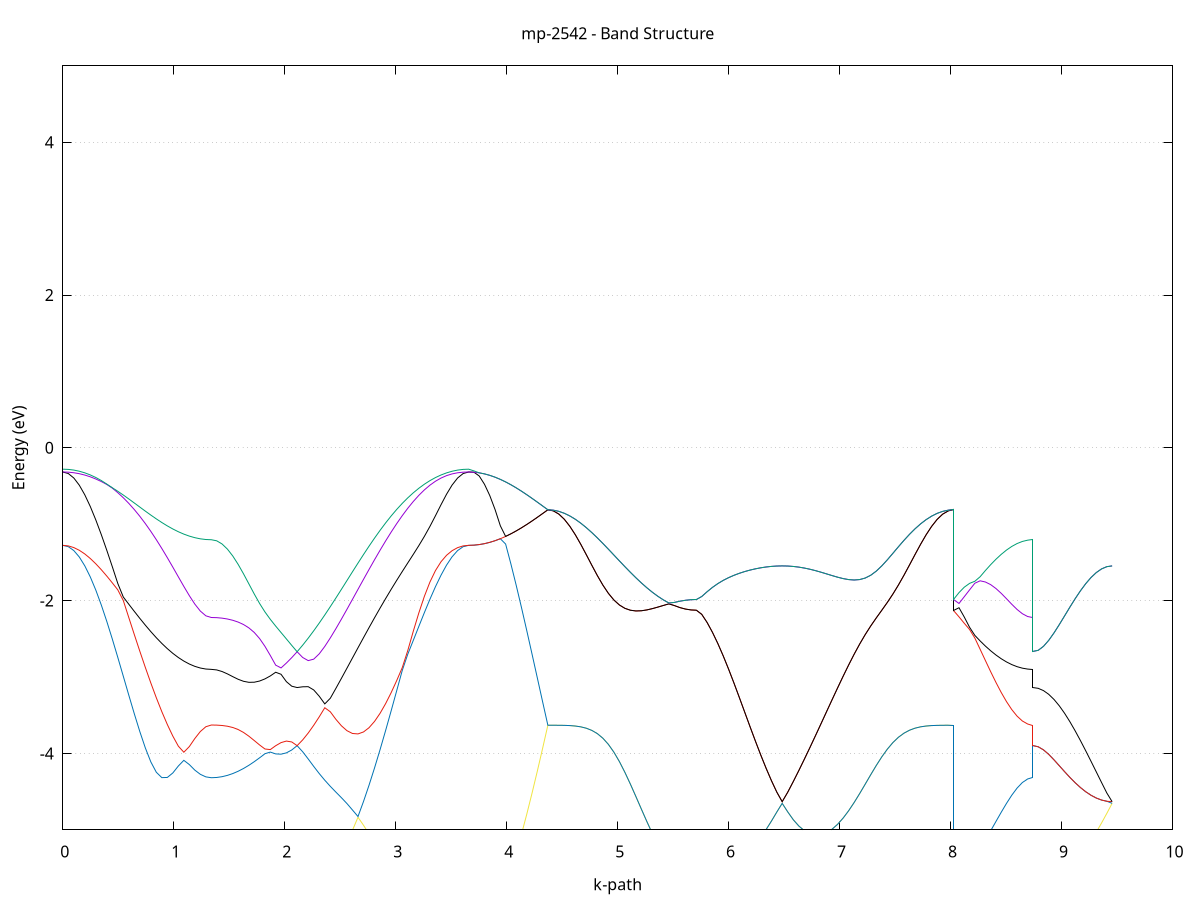 set title 'mp-2542 - Band Structure'
set xlabel 'k-path'
set ylabel 'Energy (eV)'
set grid y
set yrange [-5:5]
set terminal png size 800,600
set output 'mp-2542_bands_gnuplot.png'
plot '-' using 1:2 with lines notitle, '-' using 1:2 with lines notitle, '-' using 1:2 with lines notitle, '-' using 1:2 with lines notitle, '-' using 1:2 with lines notitle, '-' using 1:2 with lines notitle, '-' using 1:2 with lines notitle, '-' using 1:2 with lines notitle, '-' using 1:2 with lines notitle, '-' using 1:2 with lines notitle, '-' using 1:2 with lines notitle, '-' using 1:2 with lines notitle, '-' using 1:2 with lines notitle, '-' using 1:2 with lines notitle, '-' using 1:2 with lines notitle, '-' using 1:2 with lines notitle, '-' using 1:2 with lines notitle, '-' using 1:2 with lines notitle, '-' using 1:2 with lines notitle, '-' using 1:2 with lines notitle
0.000000 -96.893537
0.049582 -96.893537
0.099165 -96.893637
0.148747 -96.893637
0.198329 -96.893537
0.247912 -96.893537
0.297494 -96.893437
0.347077 -96.893337
0.396659 -96.893237
0.446241 -96.893237
0.495824 -96.893137
0.545406 -96.893037
0.594989 -96.892837
0.644571 -96.892837
0.694153 -96.892637
0.743736 -96.892537
0.793318 -96.892337
0.842900 -96.892237
0.892483 -96.892137
0.942065 -96.892037
0.991648 -96.891937
1.041230 -96.891937
1.090812 -96.891737
1.140395 -96.891737
1.189977 -96.891637
1.239559 -96.891537
1.289142 -96.891437
1.338724 -96.891437
1.338724 -96.891437
1.387032 -96.891437
1.435339 -96.891437
1.483647 -96.891537
1.531955 -96.891537
1.580262 -96.891537
1.628570 -96.891437
1.676878 -96.891437
1.725185 -96.891337
1.773493 -96.891337
1.821801 -96.891237
1.870108 -96.891137
1.918416 -96.891137
1.966724 -96.891137
2.015031 -96.891137
2.063339 -96.891137
2.111646 -96.891037
2.111646 -96.891037
2.161511 -96.891137
2.211376 -96.891137
2.261242 -96.891137
2.311107 -96.891237
2.360972 -96.891237
2.410837 -96.891337
2.460702 -96.891437
2.510567 -96.891537
2.560432 -96.891737
2.610297 -96.891737
2.660162 -96.891837
2.710027 -96.892037
2.759892 -96.892137
2.809757 -96.892337
2.859622 -96.892337
2.909487 -96.892537
2.959352 -96.892737
3.009217 -96.892837
3.059082 -96.892937
3.108947 -96.893037
3.158812 -96.893137
3.208677 -96.893237
3.258542 -96.893337
3.308407 -96.893437
3.358272 -96.893437
3.408137 -96.893537
3.458002 -96.893537
3.507867 -96.893637
3.557732 -96.893537
3.607597 -96.893537
3.657462 -96.893537
3.657462 -96.893537
3.705040 -96.893537
3.752618 -96.893637
3.800196 -96.893637
3.847774 -96.893537
3.895352 -96.893537
3.942930 -96.893437
3.990508 -96.893337
4.038086 -96.893237
4.085663 -96.893037
4.133241 -96.892937
4.180819 -96.892737
4.228397 -96.892737
4.275975 -96.892637
4.323553 -96.892537
4.371131 -96.892637
4.371131 -96.892637
4.420713 -96.892637
4.470296 -96.892537
4.519878 -96.892537
4.569460 -96.892437
4.619043 -96.892537
4.668625 -96.892437
4.718207 -96.892437
4.767790 -96.892337
4.817372 -96.892237
4.866955 -96.892137
4.916537 -96.892037
4.966119 -96.891937
5.015702 -96.891837
5.065284 -96.891837
5.114866 -96.891737
5.164449 -96.891637
5.214031 -96.891537
5.263614 -96.891537
5.313196 -96.891437
5.362778 -96.891337
5.412361 -96.891337
5.461943 -96.891337
5.511525 -96.891237
5.561108 -96.891237
5.610690 -96.891237
5.660273 -96.891237
5.709855 -96.891237
5.709855 -96.891237
5.758163 -96.891237
5.806470 -96.891137
5.854778 -96.891137
5.903085 -96.891237
5.951393 -96.891137
5.999701 -96.891137
6.048008 -96.891137
6.096316 -96.891237
6.144624 -96.891237
6.192931 -96.891237
6.241239 -96.891137
6.289547 -96.891137
6.337854 -96.891137
6.386162 -96.891137
6.434470 -96.891037
6.482777 -96.891037
6.482777 -96.891037
6.532642 -96.891137
6.582507 -96.891037
6.632372 -96.891037
6.682237 -96.891037
6.732102 -96.891137
6.781967 -96.891137
6.831832 -96.891237
6.881697 -96.891237
6.931562 -96.891237
6.981428 -96.891237
7.031293 -96.891337
7.081158 -96.891337
7.131023 -96.891537
7.180888 -96.891637
7.230753 -96.891637
7.280618 -96.891737
7.330483 -96.891837
7.380348 -96.891937
7.430213 -96.891937
7.480078 -96.892037
7.529943 -96.892137
7.579808 -96.892237
7.629673 -96.892337
7.679538 -96.892337
7.729403 -96.892437
7.779268 -96.892437
7.829133 -96.892537
7.878998 -96.892437
7.928863 -96.892537
7.978728 -96.892637
8.028593 -96.892637
8.028593 -96.891237
8.076171 -96.891237
8.123749 -96.891337
8.171327 -96.891337
8.218905 -96.891437
8.266483 -96.891337
8.314061 -96.891437
8.361638 -96.891437
8.409216 -96.891537
8.456794 -96.891437
8.504372 -96.891537
8.551950 -96.891537
8.599528 -96.891437
8.647106 -96.891537
8.694684 -96.891437
8.742262 -96.891437
8.742262 -96.891037
8.789839 -96.891037
8.837417 -96.891037
8.884995 -96.890937
8.932573 -96.890937
8.980151 -96.891037
9.027729 -96.890937
9.075307 -96.890937
9.122885 -96.890937
9.170463 -96.890937
9.218041 -96.891037
9.265618 -96.891037
9.313196 -96.891037
9.360774 -96.891037
9.408352 -96.891037
9.455930 -96.891037
e
0.000000 -96.891337
0.049582 -96.891337
0.099165 -96.891337
0.148747 -96.891337
0.198329 -96.891337
0.247912 -96.891337
0.297494 -96.891337
0.347077 -96.891237
0.396659 -96.891237
0.446241 -96.891237
0.495824 -96.891237
0.545406 -96.891237
0.594989 -96.891137
0.644571 -96.891037
0.694153 -96.891137
0.743736 -96.891037
0.793318 -96.890937
0.842900 -96.890937
0.892483 -96.890837
0.942065 -96.890837
0.991648 -96.890737
1.041230 -96.890737
1.090812 -96.890837
1.140395 -96.890837
1.189977 -96.890837
1.239559 -96.890737
1.289142 -96.890737
1.338724 -96.890737
1.338724 -96.890737
1.387032 -96.890737
1.435339 -96.890637
1.483647 -96.890737
1.531955 -96.890637
1.580262 -96.890637
1.628570 -96.890737
1.676878 -96.890737
1.725185 -96.890737
1.773493 -96.890737
1.821801 -96.890837
1.870108 -96.890837
1.918416 -96.890837
1.966724 -96.890837
2.015031 -96.890837
2.063339 -96.891037
2.111646 -96.891037
2.111646 -96.891037
2.161511 -96.891037
2.211376 -96.890837
2.261242 -96.890837
2.311107 -96.890837
2.360972 -96.890837
2.410837 -96.890837
2.460702 -96.890837
2.510567 -96.890837
2.560432 -96.890937
2.610297 -96.890837
2.660162 -96.890937
2.710027 -96.890937
2.759892 -96.890837
2.809757 -96.890937
2.859622 -96.890937
2.909487 -96.891037
2.959352 -96.891137
3.009217 -96.891137
3.059082 -96.891137
3.108947 -96.891237
3.158812 -96.891237
3.208677 -96.891337
3.258542 -96.891337
3.308407 -96.891337
3.358272 -96.891337
3.408137 -96.891437
3.458002 -96.891337
3.507867 -96.891437
3.557732 -96.891437
3.607597 -96.891337
3.657462 -96.891337
3.657462 -96.891337
3.705040 -96.891537
3.752618 -96.891537
3.800196 -96.891637
3.847774 -96.891637
3.895352 -96.891737
3.942930 -96.891737
3.990508 -96.891837
4.038086 -96.891937
4.085663 -96.891937
4.133241 -96.892137
4.180819 -96.892137
4.228397 -96.892237
4.275975 -96.892337
4.323553 -96.892437
4.371131 -96.892637
4.371131 -96.892637
4.420713 -96.892637
4.470296 -96.892537
4.519878 -96.892537
4.569460 -96.892437
4.619043 -96.892537
4.668625 -96.892437
4.718207 -96.892437
4.767790 -96.892337
4.817372 -96.892237
4.866955 -96.892137
4.916537 -96.892037
4.966119 -96.891937
5.015702 -96.891837
5.065284 -96.891837
5.114866 -96.891737
5.164449 -96.891637
5.214031 -96.891537
5.263614 -96.891537
5.313196 -96.891437
5.362778 -96.891337
5.412361 -96.891337
5.461943 -96.891337
5.511525 -96.891237
5.561108 -96.891237
5.610690 -96.891237
5.660273 -96.891237
5.709855 -96.891237
5.709855 -96.891237
5.758163 -96.891237
5.806470 -96.891137
5.854778 -96.891137
5.903085 -96.891237
5.951393 -96.891137
5.999701 -96.891137
6.048008 -96.891137
6.096316 -96.891237
6.144624 -96.891237
6.192931 -96.891237
6.241239 -96.891137
6.289547 -96.891137
6.337854 -96.891137
6.386162 -96.891137
6.434470 -96.891037
6.482777 -96.891037
6.482777 -96.891037
6.532642 -96.891137
6.582507 -96.891037
6.632372 -96.891037
6.682237 -96.891037
6.732102 -96.891137
6.781967 -96.891137
6.831832 -96.891237
6.881697 -96.891237
6.931562 -96.891237
6.981428 -96.891237
7.031293 -96.891337
7.081158 -96.891337
7.131023 -96.891537
7.180888 -96.891637
7.230753 -96.891637
7.280618 -96.891737
7.330483 -96.891837
7.380348 -96.891937
7.430213 -96.891937
7.480078 -96.892037
7.529943 -96.892137
7.579808 -96.892237
7.629673 -96.892337
7.679538 -96.892337
7.729403 -96.892437
7.779268 -96.892437
7.829133 -96.892537
7.878998 -96.892437
7.928863 -96.892537
7.978728 -96.892637
8.028593 -96.892637
8.028593 -96.891237
8.076171 -96.891137
8.123749 -96.891137
8.171327 -96.891137
8.218905 -96.891137
8.266483 -96.891037
8.314061 -96.891037
8.361638 -96.890837
8.409216 -96.890837
8.456794 -96.890837
8.504372 -96.890737
8.551950 -96.890737
8.599528 -96.890637
8.647106 -96.890737
8.694684 -96.890737
8.742262 -96.890737
8.742262 -96.891037
8.789839 -96.891037
8.837417 -96.891037
8.884995 -96.890937
8.932573 -96.890937
8.980151 -96.891037
9.027729 -96.890937
9.075307 -96.890937
9.122885 -96.890937
9.170463 -96.890937
9.218041 -96.891037
9.265618 -96.891037
9.313196 -96.891037
9.360774 -96.891037
9.408352 -96.891037
9.455930 -96.891037
e
0.000000 -18.880037
0.049582 -18.876037
0.099165 -18.864137
0.148747 -18.844337
0.198329 -18.816637
0.247912 -18.781337
0.297494 -18.738537
0.347077 -18.688437
0.396659 -18.631537
0.446241 -18.568037
0.495824 -18.498337
0.545406 -18.422837
0.594989 -18.342137
0.644571 -18.257037
0.694153 -18.167837
0.743736 -18.075437
0.793318 -17.980737
0.842900 -17.884737
0.892483 -17.788537
0.942065 -17.693137
0.991648 -17.600137
1.041230 -17.510937
1.090812 -17.427237
1.140395 -17.351537
1.189977 -17.286437
1.239559 -17.235337
1.289142 -17.202237
1.338724 -17.190737
1.338724 -17.190737
1.387032 -17.188537
1.435339 -17.182037
1.483647 -17.171637
1.531955 -17.156837
1.580262 -17.138237
1.628570 -17.115837
1.676878 -17.090137
1.725185 -17.061437
1.773493 -17.030137
1.821801 -16.996637
1.870108 -16.961337
1.918416 -16.924937
1.966724 -16.888137
2.015031 -16.851337
2.063339 -16.815137
2.111646 -16.780237
2.111646 -16.780237
2.161511 -16.819037
2.211376 -16.865037
2.261242 -16.918537
2.311107 -16.979537
2.360972 -17.047437
2.410837 -17.122137
2.460702 -17.202937
2.510567 -17.289137
2.560432 -17.379837
2.610297 -17.474237
2.660162 -17.571237
2.710027 -17.670237
2.759892 -17.770037
2.809757 -17.869637
2.859622 -17.968237
2.909487 -18.064937
2.959352 -18.159037
3.009217 -18.249637
3.059082 -18.335937
3.108947 -18.417637
3.158812 -18.494037
3.208677 -18.564537
3.258542 -18.628737
3.308407 -18.686337
3.358272 -18.736937
3.408137 -18.780237
3.458002 -18.815937
3.507867 -18.843937
3.557732 -18.863937
3.607597 -18.875937
3.657462 -18.880037
3.657462 -18.880037
3.705040 -18.876337
3.752618 -18.865237
3.800196 -18.846637
3.847774 -18.820637
3.895352 -18.787537
3.942930 -18.747337
3.990508 -18.700237
4.038086 -18.646637
4.085663 -18.586537
4.133241 -18.520737
4.180819 -18.449337
4.228397 -18.373137
4.275975 -18.292237
4.323553 -18.207437
4.371131 -18.119737
4.371131 -18.119737
4.420713 -18.116337
4.470296 -18.106437
4.519878 -18.089837
4.569460 -18.066837
4.619043 -18.037737
4.668625 -18.002437
4.718207 -17.961637
4.767790 -17.915237
4.817372 -17.864037
4.866955 -17.808337
4.916537 -17.748737
4.966119 -17.685837
5.015702 -17.620337
5.065284 -17.553237
5.114866 -17.485037
5.164449 -17.416637
5.214031 -17.349337
5.263614 -17.283837
5.313196 -17.221237
5.362778 -17.162937
5.412361 -17.109637
5.461943 -17.062437
5.511525 -17.022237
5.561108 -16.990137
5.610690 -16.966737
5.660273 -16.952437
5.709855 -16.947637
5.709855 -16.947637
5.758163 -16.946237
5.806470 -16.942037
5.854778 -16.935337
5.903085 -16.926237
5.951393 -16.914737
5.999701 -16.901537
6.048008 -16.886737
6.096316 -16.871037
6.144624 -16.854837
6.192931 -16.838637
6.241239 -16.823137
6.289547 -16.808837
6.337854 -16.796637
6.386162 -16.787137
6.434470 -16.780837
6.482777 -16.778637
6.482777 -16.778637
6.532642 -16.781237
6.582507 -16.789237
6.632372 -16.803037
6.682237 -16.823237
6.732102 -16.849737
6.781967 -16.882737
6.831832 -16.922137
6.881697 -16.967437
6.931562 -17.018337
6.981428 -17.074237
7.031293 -17.134737
7.081158 -17.198837
7.131023 -17.265937
7.180888 -17.334937
7.230753 -17.404937
7.280618 -17.475337
7.330483 -17.545437
7.380348 -17.614037
7.430213 -17.680537
7.480078 -17.744237
7.529943 -17.804637
7.579808 -17.861037
7.629673 -17.912937
7.679538 -17.959737
7.729403 -18.001137
7.779268 -18.036737
7.829133 -18.066237
7.878998 -18.089437
7.928863 -18.106237
7.978728 -18.116337
8.028593 -18.119737
8.028593 -16.947637
8.076171 -16.973537
8.123749 -16.999137
8.171327 -17.024137
8.218905 -17.048037
8.266483 -17.070637
8.314061 -17.092037
8.361638 -17.111737
8.409216 -17.129537
8.456794 -17.145237
8.504372 -17.158937
8.551950 -17.170237
8.599528 -17.179137
8.647106 -17.185637
8.694684 -17.189437
8.742262 -17.190737
8.742262 -16.780237
8.789839 -16.780137
8.837417 -16.780137
8.884995 -16.779837
8.932573 -16.779737
8.980151 -16.779837
9.027729 -16.779537
9.075307 -16.779437
9.122885 -16.779237
9.170463 -16.779037
9.218041 -16.779037
9.265618 -16.778937
9.313196 -16.778837
9.360774 -16.778737
9.408352 -16.778637
9.455930 -16.778637
e
0.000000 -17.123637
0.049582 -17.121437
0.099165 -17.114937
0.148747 -17.104137
0.198329 -17.089237
0.247912 -17.070537
0.297494 -17.048137
0.347077 -17.022537
0.396659 -16.994137
0.446241 -16.963537
0.495824 -16.931037
0.545406 -16.897337
0.594989 -16.863037
0.644571 -16.829037
0.694153 -16.796137
0.743736 -16.764937
0.793318 -16.736237
0.842900 -16.711137
0.892483 -16.690237
0.942065 -16.674137
0.991648 -16.663437
1.041230 -16.658337
1.090812 -16.658837
1.140395 -16.664237
1.189977 -16.672937
1.239559 -16.682837
1.289142 -16.690737
1.338724 -16.693937
1.338724 -16.693937
1.387032 -16.693337
1.435339 -16.691637
1.483647 -16.689337
1.531955 -16.686037
1.580262 -16.682637
1.628570 -16.679237
1.676878 -16.676537
1.725185 -16.674837
1.773493 -16.674837
1.821801 -16.677337
1.870108 -16.682737
1.918416 -16.691937
1.966724 -16.705637
2.015031 -16.724537
2.063339 -16.749337
2.111646 -16.780137
2.111646 -16.780137
2.161511 -16.746137
2.211376 -16.714537
2.261242 -16.686637
2.311107 -16.662637
2.360972 -16.643037
2.410837 -16.628337
2.460702 -16.618837
2.510567 -16.614637
2.560432 -16.615937
2.610297 -16.622537
2.660162 -16.634337
2.710027 -16.650937
2.759892 -16.671837
2.809757 -16.696937
2.859622 -16.725337
2.909487 -16.756437
2.959352 -16.789637
3.009217 -16.824137
3.059082 -16.859137
3.108947 -16.894237
3.158812 -16.928537
3.208677 -16.961637
3.258542 -16.992837
3.308407 -17.021637
3.358272 -17.047437
3.408137 -17.070037
3.458002 -17.088937
3.507867 -17.104037
3.557732 -17.114937
3.607597 -17.121337
3.657462 -17.123637
3.657462 -17.123637
3.705040 -17.130337
3.752618 -17.149537
3.800196 -17.181137
3.847774 -17.224237
3.895352 -17.277937
3.942930 -17.341137
3.990508 -17.412437
4.038086 -17.490637
4.085663 -17.574137
4.133241 -17.661937
4.180819 -17.752437
4.228397 -17.844637
4.275975 -17.937237
4.323553 -18.029337
4.371131 -18.119737
4.371131 -18.119737
4.420713 -18.116337
4.470296 -18.106437
4.519878 -18.089837
4.569460 -18.066837
4.619043 -18.037737
4.668625 -18.002437
4.718207 -17.961637
4.767790 -17.915237
4.817372 -17.864037
4.866955 -17.808337
4.916537 -17.748737
4.966119 -17.685837
5.015702 -17.620337
5.065284 -17.553237
5.114866 -17.485037
5.164449 -17.416637
5.214031 -17.349337
5.263614 -17.283837
5.313196 -17.221237
5.362778 -17.162937
5.412361 -17.109637
5.461943 -17.062437
5.511525 -17.022237
5.561108 -16.990137
5.610690 -16.966737
5.660273 -16.952437
5.709855 -16.947637
5.709855 -16.947637
5.758163 -16.946237
5.806470 -16.942037
5.854778 -16.935337
5.903085 -16.926237
5.951393 -16.914737
5.999701 -16.901537
6.048008 -16.886737
6.096316 -16.871037
6.144624 -16.854837
6.192931 -16.838637
6.241239 -16.823137
6.289547 -16.808837
6.337854 -16.796637
6.386162 -16.787137
6.434470 -16.780837
6.482777 -16.778637
6.482777 -16.778637
6.532642 -16.781237
6.582507 -16.789237
6.632372 -16.803037
6.682237 -16.823237
6.732102 -16.849737
6.781967 -16.882737
6.831832 -16.922137
6.881697 -16.967437
6.931562 -17.018337
6.981428 -17.074237
7.031293 -17.134737
7.081158 -17.198837
7.131023 -17.265937
7.180888 -17.334937
7.230753 -17.404937
7.280618 -17.475337
7.330483 -17.545437
7.380348 -17.614037
7.430213 -17.680537
7.480078 -17.744237
7.529943 -17.804637
7.579808 -17.861037
7.629673 -17.912937
7.679538 -17.959737
7.729403 -18.001137
7.779268 -18.036737
7.829133 -18.066237
7.878998 -18.089437
7.928863 -18.106237
7.978728 -18.116337
8.028593 -18.119737
8.028593 -16.947637
8.076171 -16.921537
8.123749 -16.895737
8.171327 -16.870337
8.218905 -16.845737
8.266483 -16.822037
8.314061 -16.799637
8.361638 -16.778837
8.409216 -16.759837
8.456794 -16.742937
8.504372 -16.728337
8.551950 -16.716037
8.599528 -16.706337
8.647106 -16.699437
8.694684 -16.695237
8.742262 -16.693937
8.742262 -16.780137
8.789839 -16.780137
8.837417 -16.780137
8.884995 -16.779837
8.932573 -16.779737
8.980151 -16.779737
9.027729 -16.779537
9.075307 -16.779437
9.122885 -16.779237
9.170463 -16.779037
9.218041 -16.779037
9.265618 -16.778937
9.313196 -16.778837
9.360774 -16.778737
9.408352 -16.778637
9.455930 -16.778637
e
0.000000 -6.453737
0.049582 -6.448737
0.099165 -6.433637
0.148747 -6.408637
0.198329 -6.373737
0.247912 -6.329237
0.297494 -6.275237
0.347077 -6.212037
0.396659 -6.140037
0.446241 -6.059737
0.495824 -5.971937
0.545406 -5.877437
0.594989 -5.777737
0.644571 -5.674937
0.694153 -5.572237
0.743736 -5.475337
0.793318 -5.393537
0.842900 -5.341937
0.892483 -5.337937
0.942065 -5.386937
0.991648 -5.474137
1.041230 -5.577437
1.090812 -5.680237
1.140395 -5.772537
1.189977 -5.848537
1.239559 -5.904737
1.289142 -5.939237
1.338724 -5.950837
1.338724 -5.950837
1.387032 -5.948137
1.435339 -5.940137
1.483647 -5.927337
1.531955 -5.910037
1.580262 -5.889237
1.628570 -5.866037
1.676878 -5.841737
1.725185 -5.818037
1.773493 -5.796837
1.821801 -5.779837
1.870108 -5.768537
1.918416 -5.763537
1.966724 -5.764237
2.015031 -5.768737
2.063339 -5.774237
2.111646 -5.776837
2.111646 -5.776837
2.161511 -5.772737
2.211376 -5.757837
2.261242 -5.729037
2.311107 -5.683737
2.360972 -5.620337
2.410837 -5.537537
2.460702 -5.434637
2.510567 -5.311737
2.560432 -5.168937
2.610297 -5.006837
2.660162 -4.835737
2.710027 -4.941137
2.759892 -5.054937
2.809757 -5.174037
2.859622 -5.295537
2.909487 -5.416937
2.959352 -5.536337
3.009217 -5.651837
3.059082 -5.762337
3.108947 -5.866837
3.158812 -5.964337
3.208677 -6.054237
3.258542 -6.136037
3.308407 -6.209137
3.358272 -6.273137
3.408137 -6.327837
3.458002 -6.372837
3.507867 -6.408137
3.557732 -6.433437
3.607597 -6.448637
3.657462 -6.453737
3.657462 -6.453737
3.705040 -6.438437
3.752618 -6.392537
3.800196 -6.316737
3.847774 -6.211937
3.895352 -6.079337
3.942930 -5.920537
3.990508 -5.737237
4.038086 -5.531137
4.085663 -5.304537
4.133241 -5.059237
4.180819 -4.797537
4.228397 -4.521737
4.275975 -4.233937
4.323553 -3.936437
4.371131 -3.631637
4.371131 -3.631637
4.420713 -3.631737
4.470296 -3.632037
4.519878 -3.633137
4.569460 -3.636037
4.619043 -3.641937
4.668625 -3.652737
4.718207 -3.670837
4.767790 -3.699337
4.817372 -3.741737
4.866955 -3.801637
4.916537 -3.881937
4.966119 -3.983937
5.015702 -4.106937
5.065284 -4.248037
5.114866 -4.402337
5.164449 -4.564737
5.214031 -4.730037
5.263614 -4.893237
5.313196 -5.050037
5.362778 -5.196737
5.412361 -5.330237
5.461943 -5.447737
5.511525 -5.546937
5.561108 -5.626137
5.610690 -5.683637
5.660273 -5.718637
5.709855 -5.730337
5.709855 -5.730337
5.758163 -5.725837
5.806470 -5.712237
5.854778 -5.689737
5.903085 -5.658337
5.951393 -5.618137
5.999701 -5.569137
6.048008 -5.511537
6.096316 -5.445537
6.144624 -5.371337
6.192931 -5.289137
6.241239 -5.199037
6.289547 -5.101537
6.337854 -4.996937
6.386162 -4.885437
6.434470 -4.767637
6.482777 -4.653937
6.482777 -4.653937
6.532642 -4.765537
6.582507 -4.868037
6.632372 -4.950237
6.682237 -5.011337
6.732102 -5.050737
6.781967 -5.068237
6.831832 -5.064037
6.881697 -5.038737
6.931562 -4.993337
6.981428 -4.929137
7.031293 -4.847937
7.081158 -4.751737
7.131023 -4.643437
7.180888 -4.526137
7.230753 -4.403237
7.280618 -4.279237
7.330483 -4.158537
7.380348 -4.045637
7.430213 -3.944737
7.480078 -3.858737
7.529943 -3.789237
7.579808 -3.735837
7.629673 -3.696837
7.679538 -3.670037
7.729403 -3.652537
7.779268 -3.641937
7.829133 -3.636037
7.878998 -3.633237
7.928863 -3.632037
7.978728 -3.631737
8.028593 -3.631637
8.028593 -5.730337
8.076171 -5.799237
8.123749 -5.858037
8.171327 -5.906537
8.218905 -5.944837
8.266483 -5.973237
8.314061 -5.992237
8.361638 -6.002537
8.409216 -6.005237
8.456794 -6.001537
8.504372 -5.993337
8.551950 -5.982237
8.599528 -5.970537
8.647106 -5.960337
8.694684 -5.953337
8.742262 -5.950837
8.742262 -5.776837
8.789839 -5.771337
8.837417 -5.754937
8.884995 -5.727637
8.932573 -5.689637
8.980151 -5.640937
9.027729 -5.581937
9.075307 -5.512937
9.122885 -5.434137
9.170463 -5.345937
9.218041 -5.249037
9.265618 -5.143737
9.313196 -5.030737
9.360774 -4.910937
9.408352 -4.784937
9.455930 -4.653937
e
0.000000 -1.276837
0.049582 -1.293837
0.099165 -1.345037
0.148747 -1.429237
0.198329 -1.545137
0.247912 -1.690437
0.297494 -1.862437
0.347077 -2.057837
0.396659 -2.272837
0.446241 -2.503037
0.495824 -2.744037
0.545406 -2.990937
0.594989 -3.238737
0.644571 -3.482037
0.694153 -3.714537
0.743736 -3.928237
0.793318 -4.111337
0.842900 -4.247237
0.892483 -4.317237
0.942065 -4.315037
0.991648 -4.256037
1.041230 -4.165337
1.090812 -4.090937
1.140395 -4.146637
1.189977 -4.219237
1.239559 -4.274037
1.289142 -4.307437
1.338724 -4.318637
1.338724 -4.318637
1.387032 -4.315237
1.435339 -4.304937
1.483647 -4.287837
1.531955 -4.264137
1.580262 -4.233937
1.628570 -4.197737
1.676878 -4.155837
1.725185 -4.108937
1.773493 -4.057937
1.821801 -4.004237
1.870108 -3.983037
1.918416 -4.006737
1.966724 -4.010437
2.015031 -3.993037
2.063339 -3.955337
2.111646 -3.899037
2.111646 -3.899037
2.161511 -3.978537
2.211376 -4.072937
2.261242 -4.170537
2.311107 -4.264337
2.360972 -4.351437
2.410837 -4.431637
2.460702 -4.506537
2.510567 -4.579837
2.560432 -4.656437
2.610297 -4.740837
2.660162 -4.826537
2.710027 -4.628937
2.759892 -4.415637
2.809757 -4.188137
2.859622 -3.948337
2.909487 -3.698437
2.959352 -3.440837
3.009217 -3.178237
3.059082 -2.914237
3.108947 -2.700837
3.158812 -2.519537
3.208677 -2.336837
3.258542 -2.156537
3.308407 -1.982137
3.358272 -1.817737
3.408137 -1.667537
3.458002 -1.535737
3.507867 -1.426837
3.557732 -1.345037
3.607597 -1.294137
3.657462 -1.276837
3.657462 -1.276837
3.705040 -1.274437
3.752618 -1.267037
3.800196 -1.254737
3.847774 -1.237737
3.895352 -1.216137
3.942930 -1.190137
3.990508 -1.259737
4.038086 -1.520337
4.085663 -1.798337
4.133241 -2.089737
4.180819 -2.391137
4.228397 -2.699037
4.275975 -3.010237
4.323553 -3.322037
4.371131 -3.631637
4.371131 -3.631637
4.420713 -3.631737
4.470296 -3.632037
4.519878 -3.633137
4.569460 -3.636037
4.619043 -3.641937
4.668625 -3.652737
4.718207 -3.670837
4.767790 -3.699337
4.817372 -3.741737
4.866955 -3.801637
4.916537 -3.881937
4.966119 -3.983937
5.015702 -4.106937
5.065284 -4.248037
5.114866 -4.402337
5.164449 -4.564737
5.214031 -4.730037
5.263614 -4.893237
5.313196 -5.050037
5.362778 -5.196737
5.412361 -5.330237
5.461943 -5.447737
5.511525 -5.546937
5.561108 -5.626137
5.610690 -5.683637
5.660273 -5.718637
5.709855 -5.730337
5.709855 -5.730337
5.758163 -5.725837
5.806470 -5.712237
5.854778 -5.689737
5.903085 -5.658337
5.951393 -5.618137
5.999701 -5.569137
6.048008 -5.511537
6.096316 -5.445537
6.144624 -5.371337
6.192931 -5.289137
6.241239 -5.199037
6.289547 -5.101537
6.337854 -4.996937
6.386162 -4.885437
6.434470 -4.767637
6.482777 -4.653937
6.482777 -4.653937
6.532642 -4.765537
6.582507 -4.868037
6.632372 -4.950237
6.682237 -5.011337
6.732102 -5.050737
6.781967 -5.068237
6.831832 -5.064037
6.881697 -5.038737
6.931562 -4.993337
6.981428 -4.929137
7.031293 -4.847937
7.081158 -4.751737
7.131023 -4.643437
7.180888 -4.526137
7.230753 -4.403237
7.280618 -4.279237
7.330483 -4.158537
7.380348 -4.045637
7.430213 -3.944737
7.480078 -3.858737
7.529943 -3.789237
7.579808 -3.735837
7.629673 -3.696837
7.679538 -3.670037
7.729403 -3.652537
7.779268 -3.641937
7.829133 -3.636037
7.878998 -3.633237
7.928863 -3.632037
7.978728 -3.631737
8.028593 -3.631637
8.028593 -5.730337
8.076171 -5.651537
8.123749 -5.563437
8.171327 -5.466537
8.218905 -5.361837
8.266483 -5.250337
8.314061 -5.133537
8.361638 -5.012937
8.409216 -4.890937
8.456794 -4.770137
8.504372 -4.654037
8.551950 -4.546937
8.599528 -4.454137
8.647106 -4.381437
8.694684 -4.334837
8.742262 -4.318637
8.742262 -3.899037
8.789839 -3.913437
8.837417 -3.954037
8.884995 -4.013737
8.932573 -4.085237
8.980151 -4.162137
9.027729 -4.239637
9.075307 -4.314437
9.122885 -4.384237
9.170463 -4.447237
9.218041 -4.502137
9.265618 -4.548137
9.313196 -4.584537
9.360774 -4.610837
9.408352 -4.626737
9.455930 -4.653937
e
0.000000 -1.276237
0.049582 -1.283737
0.099165 -1.305637
0.148747 -1.341237
0.198329 -1.389437
0.247912 -1.448937
0.297494 -1.518237
0.347077 -1.595537
0.396659 -1.679237
0.446241 -1.767837
0.495824 -1.859737
0.545406 -1.999437
0.594989 -2.223037
0.644571 -2.444837
0.694153 -2.662737
0.743736 -2.874537
0.793318 -3.078337
0.842900 -3.272137
0.892483 -3.454137
0.942065 -3.622037
0.991648 -3.773837
1.041230 -3.905337
1.090812 -3.984837
1.140395 -3.910537
1.189977 -3.805137
1.239559 -3.713737
1.289142 -3.651037
1.338724 -3.628637
1.338724 -3.628637
1.387032 -3.630037
1.435339 -3.634837
1.483647 -3.644437
1.531955 -3.661137
1.580262 -3.687637
1.628570 -3.725737
1.676878 -3.775037
1.725185 -3.831737
1.773493 -3.889837
1.821801 -3.942437
1.870108 -3.950237
1.918416 -3.899637
1.966724 -3.859037
2.015031 -3.838737
2.063339 -3.850437
2.111646 -3.898837
2.111646 -3.898837
2.161511 -3.823737
2.211376 -3.733837
2.261242 -3.632137
2.311107 -3.521037
2.360972 -3.402337
2.410837 -3.455637
2.460702 -3.553637
2.510567 -3.638437
2.560432 -3.702537
2.610297 -3.739337
2.660162 -3.745137
2.710027 -3.719237
2.759892 -3.663337
2.809757 -3.580537
2.859622 -3.474137
2.909487 -3.347637
2.959352 -3.203937
3.009217 -3.046237
3.059082 -2.877437
3.108947 -2.652837
3.158812 -2.399337
3.208677 -2.160237
3.258542 -1.943537
3.308407 -1.757337
3.358272 -1.606837
3.408137 -1.491637
3.458002 -1.406937
3.507867 -1.346837
3.557732 -1.306737
3.607597 -1.283737
3.657462 -1.276237
3.657462 -1.276237
3.705040 -1.273737
3.752618 -1.266337
3.800196 -1.254137
3.847774 -1.237137
3.895352 -1.215537
3.942930 -1.189537
3.990508 -1.159937
4.038086 -1.125937
4.085663 -1.088337
4.133241 -1.047637
4.180819 -1.004037
4.228397 -0.958137
4.275975 -0.910437
4.323553 -0.861237
4.371131 -0.811237
4.371131 -0.811237
4.420713 -0.825437
4.470296 -0.867637
4.519878 -0.936037
4.569460 -1.027837
4.619043 -1.139137
4.668625 -1.265237
4.718207 -1.400537
4.767790 -1.538637
4.817372 -1.673037
4.866955 -1.797037
4.916537 -1.904737
4.966119 -1.992037
5.015702 -2.057237
5.065284 -2.101037
5.114866 -2.125937
5.164449 -2.135437
5.214031 -2.132937
5.263614 -2.121837
5.313196 -2.104937
5.362778 -2.084837
5.412361 -2.063437
5.461943 -2.042537
5.511525 -2.065037
5.561108 -2.091437
5.610690 -2.110537
5.660273 -2.122037
5.709855 -2.125937
5.709855 -2.125937
5.758163 -2.180537
5.806470 -2.287137
5.854778 -2.416337
5.903085 -2.562637
5.951393 -2.723637
5.999701 -2.896637
6.048008 -3.078837
6.096316 -3.267237
6.144624 -3.458637
6.192931 -3.650037
6.241239 -3.838337
6.289547 -4.020837
6.337854 -4.194737
6.386162 -4.357737
6.434470 -4.507437
6.482777 -4.632037
6.482777 -4.632037
6.532642 -4.508537
6.582507 -4.369337
6.632372 -4.225137
6.682237 -4.076837
6.732102 -3.925037
6.781967 -3.770537
6.831832 -3.614237
6.881697 -3.457037
6.931562 -3.300237
6.981428 -3.144837
7.031293 -2.992337
7.081158 -2.844237
7.131023 -2.702537
7.180888 -2.569037
7.230753 -2.445337
7.280618 -2.331937
7.330483 -2.227037
7.380348 -2.126337
7.430213 -2.023937
7.480078 -1.914937
7.529943 -1.796437
7.579808 -1.668637
7.629673 -1.534337
7.679538 -1.397837
7.729403 -1.264437
7.779268 -1.139637
7.829133 -1.028937
7.878998 -0.937037
7.928863 -0.868337
7.978728 -0.825737
8.028593 -0.811237
8.028593 -2.125937
8.076171 -2.212737
8.123749 -2.297137
8.171327 -2.378237
8.218905 -2.490537
8.266483 -2.636937
8.314061 -2.784837
8.361638 -2.930737
8.409216 -3.071337
8.456794 -3.203137
8.504372 -3.322937
8.551950 -3.427137
8.599528 -3.512537
8.647106 -3.576037
8.694684 -3.615337
8.742262 -3.628637
8.742262 -3.898837
8.789839 -3.913337
8.837417 -3.953837
8.884995 -4.013637
8.932573 -4.085137
8.980151 -4.162037
9.027729 -4.239537
9.075307 -4.314337
9.122885 -4.384137
9.170463 -4.447137
9.218041 -4.502137
9.265618 -4.548137
9.313196 -4.584537
9.360774 -4.610837
9.408352 -4.626737
9.455930 -4.632037
e
0.000000 -0.316537
0.049582 -0.336337
0.099165 -0.394937
0.148747 -0.489237
0.198329 -0.615437
0.247912 -0.768637
0.297494 -0.943937
0.347077 -1.136437
0.396659 -1.341837
0.446241 -1.556137
0.495824 -1.776337
0.545406 -1.953437
0.594989 -2.047637
0.644571 -2.141137
0.694153 -2.232737
0.743736 -2.321337
0.793318 -2.406037
0.842900 -2.486037
0.892483 -2.560537
0.942065 -2.628937
0.991648 -2.690537
1.041230 -2.744937
1.090812 -2.791637
1.140395 -2.830337
1.189977 -2.860737
1.239559 -2.882537
1.289142 -2.895737
1.338724 -2.900137
1.338724 -2.900137
1.387032 -2.907437
1.435339 -2.928337
1.483647 -2.959437
1.531955 -2.995537
1.580262 -3.029937
1.628570 -3.056237
1.676878 -3.069637
1.725185 -3.068337
1.773493 -3.052837
1.821801 -3.024837
1.870108 -2.986037
1.918416 -2.937837
1.966724 -2.964437
2.015031 -3.061137
2.063339 -3.120537
2.111646 -3.138037
2.111646 -3.138037
2.161511 -3.128437
2.211376 -3.126737
2.261242 -3.169537
2.311107 -3.252137
2.360972 -3.352137
2.410837 -3.278037
2.460702 -3.149637
2.510567 -3.018337
2.560432 -2.885237
2.610297 -2.751337
2.660162 -2.617637
2.710027 -2.484637
2.759892 -2.353137
2.809757 -2.223637
2.859622 -2.096737
2.909487 -1.972737
2.959352 -1.851837
3.009217 -1.734137
3.059082 -1.619337
3.108947 -1.506537
3.158812 -1.394137
3.208677 -1.279437
3.258542 -1.158837
3.308407 -1.028737
3.358272 -0.889037
3.408137 -0.745237
3.458002 -0.607837
3.507867 -0.487937
3.557732 -0.395237
3.607597 -0.336637
3.657462 -0.316537
3.657462 -0.316537
3.705040 -0.319337
3.752618 -0.368737
3.800196 -0.477537
3.847774 -0.625137
3.895352 -0.807737
3.942930 -1.020737
3.990508 -1.159337
4.038086 -1.125337
4.085663 -1.087737
4.133241 -1.047037
4.180819 -1.003437
4.228397 -0.957637
4.275975 -0.909837
4.323553 -0.860737
4.371131 -0.811237
4.371131 -0.811237
4.420713 -0.825437
4.470296 -0.867637
4.519878 -0.936037
4.569460 -1.027837
4.619043 -1.139137
4.668625 -1.265237
4.718207 -1.400537
4.767790 -1.538637
4.817372 -1.673037
4.866955 -1.797037
4.916537 -1.904737
4.966119 -1.992037
5.015702 -2.057237
5.065284 -2.101037
5.114866 -2.125937
5.164449 -2.135437
5.214031 -2.132937
5.263614 -2.121837
5.313196 -2.104937
5.362778 -2.084837
5.412361 -2.063437
5.461943 -2.042537
5.511525 -2.065037
5.561108 -2.091437
5.610690 -2.110537
5.660273 -2.122037
5.709855 -2.125937
5.709855 -2.125937
5.758163 -2.180537
5.806470 -2.287137
5.854778 -2.416337
5.903085 -2.562637
5.951393 -2.723637
5.999701 -2.896637
6.048008 -3.078837
6.096316 -3.267237
6.144624 -3.458637
6.192931 -3.650037
6.241239 -3.838337
6.289547 -4.020837
6.337854 -4.194737
6.386162 -4.357737
6.434470 -4.507437
6.482777 -4.632037
6.482777 -4.632037
6.532642 -4.508537
6.582507 -4.369337
6.632372 -4.225137
6.682237 -4.076837
6.732102 -3.925037
6.781967 -3.770537
6.831832 -3.614237
6.881697 -3.457037
6.931562 -3.300237
6.981428 -3.144837
7.031293 -2.992337
7.081158 -2.844237
7.131023 -2.702537
7.180888 -2.569037
7.230753 -2.445337
7.280618 -2.331937
7.330483 -2.227037
7.380348 -2.126337
7.430213 -2.023937
7.480078 -1.914937
7.529943 -1.796437
7.579808 -1.668637
7.629673 -1.534337
7.679538 -1.397837
7.729403 -1.264437
7.779268 -1.139637
7.829133 -1.028937
7.878998 -0.937037
7.928863 -0.868337
7.978728 -0.825737
8.028593 -0.811237
8.028593 -2.125937
8.076171 -2.093337
8.123749 -2.215437
8.171327 -2.348937
8.218905 -2.455437
8.266483 -2.527937
8.314061 -2.595337
8.361638 -2.656937
8.409216 -2.712337
8.456794 -2.761137
8.504372 -2.803037
8.551950 -2.837737
8.599528 -2.864837
8.647106 -2.884437
8.694684 -2.896237
8.742262 -2.900137
8.742262 -3.138037
8.789839 -3.148237
8.837417 -3.178237
8.884995 -3.227437
8.932573 -3.294537
8.980151 -3.377837
9.027729 -3.475437
9.075307 -3.585237
9.122885 -3.705037
9.170463 -3.832637
9.218041 -3.966037
9.265618 -4.103137
9.313196 -4.242037
9.360774 -4.381237
9.408352 -4.518937
9.455930 -4.632037
e
0.000000 -0.316137
0.049582 -0.318637
0.099165 -0.326137
0.148747 -0.338637
0.198329 -0.356437
0.247912 -0.379537
0.297494 -0.408037
0.347077 -0.441537
0.396659 -0.479837
0.446241 -0.527537
0.495824 -0.587237
0.545406 -0.653837
0.594989 -0.727537
0.644571 -0.808437
0.694153 -0.896437
0.743736 -0.991637
0.793318 -1.093837
0.842900 -1.202737
0.892483 -1.317837
0.942065 -1.438137
0.991648 -1.562337
1.041230 -1.688737
1.090812 -1.814537
1.140395 -1.935537
1.189977 -2.046037
1.239559 -2.137337
1.289142 -2.199137
1.338724 -2.221237
1.338724 -2.221237
1.387032 -2.223237
1.435339 -2.229637
1.483647 -2.240837
1.531955 -2.257537
1.580262 -2.281037
1.628570 -2.313337
1.676878 -2.357237
1.725185 -2.416937
1.773493 -2.496737
1.821801 -2.598837
1.870108 -2.718437
1.918416 -2.844937
1.966724 -2.881237
2.015031 -2.817337
2.063339 -2.746437
2.111646 -2.669437
2.111646 -2.669437
2.161511 -2.744337
2.211376 -2.785537
2.261242 -2.766437
2.311107 -2.696537
2.360972 -2.599537
2.410837 -2.488137
2.460702 -2.368337
2.510567 -2.243137
2.560432 -2.114537
2.610297 -1.983937
2.660162 -1.852537
2.710027 -1.721437
2.759892 -1.591637
2.809757 -1.463837
2.859622 -1.339237
2.909487 -1.218437
2.959352 -1.102437
3.009217 -0.991937
3.059082 -0.887937
3.108947 -0.791037
3.158812 -0.702037
3.208677 -0.621637
3.258542 -0.550437
3.308407 -0.488937
3.358272 -0.437337
3.408137 -0.395837
3.458002 -0.364037
3.507867 -0.341437
3.557732 -0.326737
3.607597 -0.318637
3.657462 -0.316137
3.657462 -0.316137
3.705040 -0.318937
3.752618 -0.327637
3.800196 -0.341437
3.847774 -0.360537
3.895352 -0.384537
3.942930 -0.413337
3.990508 -0.446437
4.038086 -0.483537
4.085663 -0.524137
4.133241 -0.567637
4.180819 -0.613637
4.228397 -0.661537
4.275975 -0.710837
4.323553 -0.760937
4.371131 -0.810737
4.371131 -0.810737
4.420713 -0.816037
4.470296 -0.831537
4.519878 -0.857037
4.569460 -0.892037
4.619043 -0.935737
4.668625 -0.987337
4.718207 -1.045837
4.767790 -1.110237
4.817372 -1.179237
4.866955 -1.251937
4.916537 -1.326937
4.966119 -1.403337
5.015702 -1.479937
5.065284 -1.555737
5.114866 -1.629637
5.164449 -1.700937
5.214031 -1.768737
5.263614 -1.832237
5.313196 -1.890837
5.362778 -1.943837
5.412361 -1.990837
5.461943 -2.031337
5.511525 -2.023537
5.561108 -2.007637
5.610690 -1.995637
5.660273 -1.988237
5.709855 -1.985637
5.709855 -1.985637
5.758163 -1.946037
5.806470 -1.883637
5.854778 -1.826537
5.903085 -1.777237
5.951393 -1.735237
5.999701 -1.699537
6.048008 -1.668937
6.096316 -1.642637
6.144624 -1.619937
6.192931 -1.600537
6.241239 -1.584137
6.289547 -1.570537
6.337854 -1.559937
6.386162 -1.552137
6.434470 -1.547437
6.482777 -1.545737
6.482777 -1.545737
6.532642 -1.547537
6.582507 -1.552837
6.632372 -1.561537
6.682237 -1.573737
6.732102 -1.589137
6.781967 -1.607437
6.831832 -1.627837
6.881697 -1.649737
6.931562 -1.671937
6.981428 -1.693137
7.031293 -1.711537
7.081158 -1.724837
7.131023 -1.730237
7.180888 -1.724637
7.230753 -1.704737
7.280618 -1.668137
7.330483 -1.614237
7.380348 -1.545437
7.430213 -1.466237
7.480078 -1.381337
7.529943 -1.295437
7.579808 -1.211837
7.629673 -1.132937
7.679538 -1.060737
7.729403 -0.996237
7.779268 -0.940637
7.829133 -0.894337
7.878998 -0.857937
7.928863 -0.831837
7.978728 -0.816037
8.028593 -0.810737
8.028593 -1.985637
8.076171 -2.037537
8.123749 -1.948537
8.171327 -1.859737
8.218905 -1.772437
8.266483 -1.740937
8.314061 -1.756437
8.361638 -1.791037
8.409216 -1.841937
8.456794 -1.905237
8.504372 -1.975937
8.551950 -2.048437
8.599528 -2.116037
8.647106 -2.171537
8.694684 -2.208337
8.742262 -2.221237
8.742262 -2.669437
8.789839 -2.650937
8.837417 -2.598537
8.884995 -2.519537
8.932573 -2.422137
8.980151 -2.313537
9.027729 -2.199837
9.075307 -2.085637
9.122885 -1.975137
9.170463 -1.871737
9.218041 -1.778537
9.265618 -1.698137
9.313196 -1.633037
9.360774 -1.585037
9.408352 -1.555637
9.455930 -1.545737
e
0.000000 -0.279537
0.049582 -0.282337
0.099165 -0.291237
0.148747 -0.306337
0.198329 -0.327437
0.247912 -0.354837
0.297494 -0.388337
0.347077 -0.428237
0.396659 -0.474537
0.446241 -0.522537
0.495824 -0.568837
0.545406 -0.618137
0.594989 -0.669537
0.644571 -0.722337
0.694153 -0.775637
0.743736 -0.828637
0.793318 -0.880437
0.842900 -0.930437
0.892483 -0.977837
0.942065 -1.022037
0.991648 -1.062337
1.041230 -1.098437
1.090812 -1.129637
1.140395 -1.155737
1.189977 -1.176337
1.239559 -1.191237
1.289142 -1.200237
1.338724 -1.203237
1.338724 -1.203237
1.387032 -1.217237
1.435339 -1.258837
1.483647 -1.326137
1.531955 -1.416437
1.580262 -1.525837
1.628570 -1.649437
1.676878 -1.781037
1.725185 -1.913137
1.773493 -2.037537
1.821801 -2.148437
1.870108 -2.245437
1.918416 -2.333537
1.966724 -2.417837
2.015031 -2.501837
2.063339 -2.586437
2.111646 -2.669337
2.111646 -2.669337
2.161511 -2.583637
2.211376 -2.492037
2.261242 -2.395237
2.311107 -2.293637
2.360972 -2.187937
2.410837 -2.078737
2.460702 -1.966737
2.510567 -1.852937
2.560432 -1.738037
2.610297 -1.623037
2.660162 -1.508937
2.710027 -1.396637
2.759892 -1.287037
2.809757 -1.181037
2.859622 -1.079337
2.909487 -0.982637
2.959352 -0.891437
3.009217 -0.806237
3.059082 -0.727237
3.108947 -0.654637
3.158812 -0.588637
3.208677 -0.529137
3.258542 -0.476137
3.308407 -0.429637
3.358272 -0.389437
3.408137 -0.355637
3.458002 -0.328037
3.507867 -0.306637
3.557732 -0.291437
3.607597 -0.282437
3.657462 -0.279537
3.657462 -0.279537
3.705040 -0.302037
3.752618 -0.327237
3.800196 -0.341037
3.847774 -0.360037
3.895352 -0.384137
3.942930 -0.412937
3.990508 -0.446037
4.038086 -0.483137
4.085663 -0.523637
4.133241 -0.567137
4.180819 -0.613137
4.228397 -0.661037
4.275975 -0.710337
4.323553 -0.760437
4.371131 -0.810737
4.371131 -0.810737
4.420713 -0.816037
4.470296 -0.831537
4.519878 -0.857037
4.569460 -0.892037
4.619043 -0.935737
4.668625 -0.987337
4.718207 -1.045837
4.767790 -1.110237
4.817372 -1.179237
4.866955 -1.251937
4.916537 -1.326937
4.966119 -1.403337
5.015702 -1.479937
5.065284 -1.555737
5.114866 -1.629637
5.164449 -1.700937
5.214031 -1.768737
5.263614 -1.832237
5.313196 -1.890837
5.362778 -1.943837
5.412361 -1.990837
5.461943 -2.031337
5.511525 -2.023537
5.561108 -2.007637
5.610690 -1.995637
5.660273 -1.988237
5.709855 -1.985637
5.709855 -1.985637
5.758163 -1.946037
5.806470 -1.883637
5.854778 -1.826537
5.903085 -1.777237
5.951393 -1.735237
5.999701 -1.699537
6.048008 -1.668937
6.096316 -1.642637
6.144624 -1.619937
6.192931 -1.600537
6.241239 -1.584137
6.289547 -1.570537
6.337854 -1.559937
6.386162 -1.552137
6.434470 -1.547437
6.482777 -1.545737
6.482777 -1.545737
6.532642 -1.547537
6.582507 -1.552837
6.632372 -1.561537
6.682237 -1.573737
6.732102 -1.589137
6.781967 -1.607437
6.831832 -1.627837
6.881697 -1.649737
6.931562 -1.671937
6.981428 -1.693137
7.031293 -1.711537
7.081158 -1.724837
7.131023 -1.730237
7.180888 -1.724637
7.230753 -1.704737
7.280618 -1.668137
7.330483 -1.614237
7.380348 -1.545437
7.430213 -1.466237
7.480078 -1.381337
7.529943 -1.295437
7.579808 -1.211837
7.629673 -1.132937
7.679538 -1.060737
7.729403 -0.996237
7.779268 -0.940637
7.829133 -0.894337
7.878998 -0.857937
7.928863 -0.831837
7.978728 -0.816037
8.028593 -0.810737
8.028593 -1.985637
8.076171 -1.895237
8.123749 -1.824237
8.171327 -1.774437
8.218905 -1.746637
8.266483 -1.687437
8.314061 -1.606037
8.361638 -1.529337
8.409216 -1.458437
8.456794 -1.394337
8.504372 -1.338137
8.551950 -1.290737
8.599528 -1.252937
8.647106 -1.225537
8.694684 -1.208837
8.742262 -1.203237
8.742262 -2.669337
8.789839 -2.650837
8.837417 -2.598537
8.884995 -2.519437
8.932573 -2.422037
8.980151 -2.313437
9.027729 -2.199737
9.075307 -2.085537
9.122885 -1.975037
9.170463 -1.871637
9.218041 -1.778437
9.265618 -1.698137
9.313196 -1.633037
9.360774 -1.585037
9.408352 -1.555637
9.455930 -1.545737
e
0.000000 7.184363
0.049582 7.199863
0.099165 7.245463
0.148747 7.319063
0.198329 7.417363
0.247912 7.536363
0.297494 7.671663
0.347077 7.819063
0.396659 7.974363
0.446241 8.133763
0.495824 8.293563
0.545406 8.450663
0.594989 8.601763
0.644571 8.743963
0.694153 8.874463
0.743736 8.991163
0.793318 9.092263
0.842900 9.177063
0.892483 9.245463
0.942065 9.298663
0.991648 9.338463
1.041230 9.367163
1.090812 9.387463
1.140395 9.401663
1.189977 9.411663
1.239559 9.418763
1.289142 9.423163
1.338724 9.424663
1.338724 9.424663
1.387032 9.425863
1.435339 9.428263
1.483647 9.428463
1.531955 9.421963
1.580262 9.403963
1.628570 9.371063
1.676878 9.321863
1.725185 9.258263
1.773493 9.183963
1.821801 9.104463
1.870108 9.025363
1.918416 8.952063
1.966724 8.889463
2.015031 8.841363
2.063339 8.810863
2.111646 8.800263
2.111646 8.800263
2.161511 8.811963
2.211376 8.847563
2.261242 8.907463
2.311107 8.991363
2.360972 9.098763
2.410837 9.228663
2.460702 9.379563
2.510567 9.549963
2.560432 9.737963
2.610297 9.941663
2.660162 10.158763
2.710027 10.232163
2.759892 9.998663
2.809757 9.770963
2.859622 9.549363
2.909487 9.333863
2.959352 9.124463
3.009217 8.921163
3.059082 8.723763
3.108947 8.531963
3.158812 8.346163
3.208677 8.166763
3.258542 7.994563
3.308407 7.831363
3.358272 7.679163
3.408137 7.540963
3.458002 7.420163
3.507867 7.320563
3.557732 7.246163
3.607597 7.200063
3.657462 7.184363
3.657462 7.184363
3.705040 7.200463
3.752618 7.248263
3.800196 7.325863
3.847774 7.430463
3.895352 7.558863
3.942930 7.707363
3.990508 7.872463
4.038086 8.050563
4.085663 8.238963
4.133241 8.434363
4.180819 8.634363
4.228397 8.836863
4.275975 9.039763
4.323553 9.241363
4.371131 9.439863
4.371131 9.439863
4.420713 9.445963
4.470296 9.463563
4.519878 9.490763
4.569460 9.524463
4.619043 9.560963
4.668625 9.595663
4.718207 9.624263
4.767790 9.642563
4.817372 9.647363
4.866955 9.636463
4.916537 9.609463
4.966119 9.566763
5.015702 9.510263
5.065284 9.442363
5.114866 9.365863
5.164449 9.283763
5.214031 9.198863
5.263614 9.113863
5.313196 9.031163
5.362778 8.952963
5.412361 8.881163
5.461943 8.817563
5.511525 8.763463
5.561108 8.720163
5.610690 8.688463
5.660273 8.669263
5.709855 8.662763
5.709855 8.662763
5.758163 8.681363
5.806470 8.736663
5.854778 8.826463
5.903085 8.947763
5.951393 9.096863
5.999701 9.269363
6.048008 9.460663
6.096316 9.666263
6.144624 9.882063
6.192931 10.104263
6.241239 10.329463
6.289547 10.554563
6.337854 10.776063
6.386162 10.988863
6.434470 11.177463
6.482777 11.273663
6.482777 11.273663
6.532642 11.178763
6.582507 11.008063
6.632372 10.831863
6.682237 10.664663
6.732102 10.510763
6.781967 10.371663
6.831832 10.248263
6.881697 10.140463
6.931562 10.048363
6.981428 9.970963
7.031293 9.907763
7.081158 9.857563
7.131023 9.818963
7.180888 9.790563
7.230753 9.770663
7.280618 9.757263
7.330483 9.748263
7.380348 9.741463
7.430213 9.734663
7.480078 9.725663
7.529943 9.712563
7.579808 9.693863
7.629673 9.668963
7.679538 9.638063
7.729403 9.602363
7.779268 9.563963
7.829133 9.525863
7.878998 9.491363
7.928863 9.463863
7.978728 9.446063
8.028593 9.439863
8.028593 8.662763
8.076171 8.585763
8.123749 8.530963
8.171327 8.501463
8.218905 8.499163
8.266483 8.524563
8.314061 8.577163
8.361638 8.654763
8.409216 8.753863
8.456794 8.869463
8.504372 8.994963
8.551950 9.121863
8.599528 9.239963
8.647106 9.337163
8.694684 9.401863
8.742262 9.424663
8.742262 8.800263
8.789839 8.817263
8.837417 8.867963
8.884995 8.950963
8.932573 9.064363
8.980151 9.205363
9.027729 9.370763
9.075307 9.556763
9.122885 9.759263
9.170463 9.974063
9.218041 10.196363
9.265618 10.421963
9.313196 10.646363
9.360774 10.865463
9.408352 11.075663
9.455930 11.273663
e
0.000000 11.185463
0.049582 11.200763
0.099165 11.245763
0.148747 11.318463
0.198329 11.415363
0.247912 11.531563
0.297494 11.660463
0.347077 11.793863
0.396659 11.921863
0.446241 12.033963
0.495824 12.120663
0.545406 12.174163
0.594989 12.177263
0.644571 12.064063
0.694153 11.850963
0.743736 11.614463
0.793318 11.376163
0.842900 11.143663
0.892483 10.921963
0.942065 10.714663
0.991648 10.524763
1.041230 10.354763
1.090812 10.206663
1.140395 10.082263
1.189977 9.982963
1.239559 9.910163
1.289142 9.865663
1.338724 9.850663
1.338724 9.850663
1.387032 9.874263
1.435339 9.944263
1.483647 10.058363
1.531955 10.212963
1.580262 10.402863
1.628570 10.621863
1.676878 10.862763
1.725185 11.117363
1.773493 11.376163
1.821801 11.629063
1.870108 11.865163
1.918416 12.073563
1.966724 12.244363
2.015031 12.369963
2.063339 12.445963
2.111646 12.471163
2.111646 12.471163
2.161511 12.444963
2.211376 12.368263
2.261242 12.245363
2.311107 12.082863
2.360972 11.889063
2.410837 11.672463
2.460702 11.441063
2.510567 11.201063
2.560432 10.957163
2.610297 10.712863
2.660162 10.470563
2.710027 10.387063
2.759892 10.624163
2.809757 10.867363
2.859622 11.113963
2.909487 11.360663
2.959352 11.603063
3.009217 11.833963
3.059082 12.037763
3.108947 12.176163
3.158812 12.193263
3.208677 12.103163
3.258542 11.967263
3.308407 11.819363
3.358272 11.673663
3.408137 11.538063
3.458002 11.418663
3.507867 11.320063
3.557732 11.246463
3.607597 11.200963
3.657462 11.185463
3.657462 11.185463
3.705040 11.176163
3.752618 11.148563
3.800196 11.102963
3.847774 11.039863
3.895352 10.959863
3.942930 10.863663
3.990508 10.752263
4.038086 10.626663
4.085663 10.487663
4.133241 10.336663
4.180819 10.174563
4.228397 10.002563
4.275975 9.821863
4.323553 9.633963
4.371131 9.439863
4.371131 9.439863
4.420713 9.445963
4.470296 9.463563
4.519878 9.490763
4.569460 9.524463
4.619043 9.560963
4.668625 9.595663
4.718207 9.624263
4.767790 9.642563
4.817372 9.647363
4.866955 9.636463
4.916537 9.609463
4.966119 9.566763
5.015702 9.510263
5.065284 9.442363
5.114866 9.365863
5.164449 9.283763
5.214031 9.198863
5.263614 9.113863
5.313196 9.031163
5.362778 8.952963
5.412361 8.881163
5.461943 8.817563
5.511525 8.763463
5.561108 8.720163
5.610690 8.688463
5.660273 8.669263
5.709855 8.662763
5.709855 8.662763
5.758163 8.681363
5.806470 8.736663
5.854778 8.826463
5.903085 8.947763
5.951393 9.096863
5.999701 9.269363
6.048008 9.460663
6.096316 9.666263
6.144624 9.882063
6.192931 10.104263
6.241239 10.329463
6.289547 10.554563
6.337854 10.776063
6.386162 10.988863
6.434470 11.177463
6.482777 11.273663
6.482777 11.273663
6.532642 11.178763
6.582507 11.008063
6.632372 10.831863
6.682237 10.664663
6.732102 10.510763
6.781967 10.371663
6.831832 10.248263
6.881697 10.140463
6.931562 10.048363
6.981428 9.970963
7.031293 9.907763
7.081158 9.857563
7.131023 9.818963
7.180888 9.790563
7.230753 9.770663
7.280618 9.757263
7.330483 9.748263
7.380348 9.741463
7.430213 9.734663
7.480078 9.725663
7.529943 9.712563
7.579808 9.693863
7.629673 9.668963
7.679538 9.638063
7.729403 9.602363
7.779268 9.563963
7.829133 9.525863
7.878998 9.491363
7.928863 9.463863
7.978728 9.446063
8.028593 9.439863
8.028593 8.662763
8.076171 8.758363
8.123749 8.867863
8.171327 8.986363
8.218905 9.108863
8.266483 9.230463
8.314061 9.346863
8.361638 9.454363
8.409216 9.550263
8.456794 9.632963
8.504372 9.701863
8.551950 9.756963
8.599528 9.798763
8.647106 9.827763
8.694684 9.844963
8.742262 9.850663
8.742262 12.471163
8.789839 12.467563
8.837417 12.456763
8.884995 12.438563
8.932573 12.411863
8.980151 12.376263
9.027729 12.330463
9.075307 12.273463
9.122885 12.203763
9.170463 12.120263
9.218041 12.021363
9.265618 11.906263
9.313196 11.773963
9.360774 11.624063
9.408352 11.457063
9.455930 11.273663
e
0.000000 13.885063
0.049582 13.884063
0.099165 13.879863
0.148747 13.868663
0.198329 13.838563
0.247912 13.763363
0.297494 13.631763
0.347077 13.464463
0.396659 13.276863
0.446241 13.075463
0.495824 12.863663
0.545406 12.647463
0.594989 12.447863
0.644571 12.340363
0.694153 12.321263
0.743736 12.326563
0.793318 12.345163
0.842900 12.377563
0.892483 12.424263
0.942065 12.484363
0.991648 12.555463
1.041230 12.633663
1.090812 12.714463
1.140395 12.792063
1.189977 12.860963
1.239559 12.915563
1.289142 12.950663
1.338724 12.962763
1.338724 12.962763
1.387032 12.951963
1.435339 12.923763
1.483647 12.888963
1.531955 12.861063
1.580262 12.852363
1.628570 12.871463
1.676878 12.922363
1.725185 13.004763
1.773493 13.114163
1.821801 13.244163
1.870108 13.387163
1.918416 13.535363
1.966724 13.681963
2.015031 13.821263
2.063339 13.949163
2.111646 14.063363
2.111646 14.063363
2.161511 13.948863
2.211376 13.833563
2.261242 13.727463
2.311107 13.637463
2.360972 13.566663
2.410837 13.514763
2.460702 13.481263
2.510567 13.465063
2.560432 13.465063
2.610297 13.480463
2.660162 13.510163
2.710027 13.552563
2.759892 13.605363
2.809757 13.665163
2.859622 13.705263
2.909487 13.508963
2.959352 13.317563
3.009217 13.139163
3.059082 12.988763
3.108947 12.903463
3.158812 12.938763
3.208677 13.079763
3.258542 13.264463
3.308407 13.458663
3.358272 13.646963
3.408137 13.816563
3.458002 13.874963
3.507867 13.878063
3.557732 13.881563
3.607597 13.884163
3.657462 13.885063
3.657462 13.885063
3.705040 13.887463
3.752618 13.894963
3.800196 13.907763
3.847774 13.926063
3.895352 13.950463
3.942930 13.981263
3.990508 14.019063
4.038086 14.064263
4.085663 14.117363
4.133241 14.178563
4.180819 14.193263
4.228397 14.178263
4.275975 14.168563
4.323553 14.165163
4.371131 14.168763
4.371131 14.168763
4.420713 14.124963
4.470296 14.028163
4.519878 13.917863
4.569460 13.810463
4.619043 13.713463
4.668625 13.631663
4.718207 13.568363
4.767790 13.525863
4.817372 13.505363
4.866955 13.506763
4.916537 13.528563
4.966119 13.568163
5.015702 13.621763
5.065284 13.685363
5.114866 13.754863
5.164449 13.826363
5.214031 13.896063
5.263614 13.961163
5.313196 14.019763
5.362778 14.070263
5.412361 14.111963
5.461943 14.145263
5.511525 14.170563
5.561108 14.188663
5.610690 14.200663
5.660273 14.207563
5.709855 14.209763
5.709855 14.209763
5.758163 14.200263
5.806470 14.170363
5.854778 14.115463
5.903085 14.030863
5.951393 13.912763
5.999701 13.760863
6.048008 13.578663
6.096316 13.372163
6.144624 13.148063
6.192931 12.912863
6.241239 12.672263
6.289547 12.431263
6.337854 12.194963
6.386162 11.970263
6.434470 11.773663
6.482777 11.674663
6.482777 11.674663
6.532642 11.772763
6.582507 11.953563
6.632372 12.146563
6.682237 12.336563
6.732102 12.518263
6.781967 12.687963
6.831832 12.842663
6.881697 12.979663
6.931562 13.096463
6.981428 13.191463
7.031293 13.264263
7.081158 13.315863
7.131023 13.348463
7.180888 13.365763
7.230753 13.371963
7.280618 13.371463
7.330483 13.368263
7.380348 13.366463
7.430213 13.369363
7.480078 13.379963
7.529943 13.400763
7.579808 13.433763
7.629673 13.480263
7.679538 13.541063
7.729403 13.616363
7.779268 13.705363
7.829133 13.806163
7.878998 13.915563
7.928863 14.026863
7.978728 14.124563
8.028593 14.168763
8.028593 14.209763
8.076171 14.127863
8.123749 14.064563
8.171327 14.022863
8.218905 14.004863
8.266483 14.011363
8.314061 14.041563
8.361638 14.094163
8.409216 14.133763
8.456794 13.900063
8.504372 13.664263
8.551950 13.442163
8.599528 13.247763
8.647106 13.095063
8.694684 12.996863
8.742262 12.962763
8.742262 14.063363
8.789839 14.016463
8.837417 13.886463
8.884995 13.697663
8.932573 13.473163
8.980151 13.231363
9.027729 12.985663
9.075307 12.745363
9.122885 12.517963
9.170463 12.309263
9.218041 12.124163
9.265618 11.967063
9.313196 11.841263
9.360774 11.749463
9.408352 11.693463
9.455930 11.674663
e
0.000000 13.885063
0.049582 13.895263
0.099165 13.925763
0.148747 13.975363
0.198329 14.042363
0.247912 14.031363
0.297494 13.998963
0.347077 13.995763
0.396659 14.013863
0.446241 14.056063
0.495824 14.127663
0.545406 14.231163
0.594989 14.363063
0.644571 14.512763
0.694153 14.664563
0.743736 14.801563
0.793318 14.907563
0.842900 14.972063
0.892483 14.994163
0.942065 14.981163
0.991648 14.943363
1.041230 14.891063
1.090812 14.833063
1.140395 14.775863
1.189977 14.724863
1.239559 14.684463
1.289142 14.658563
1.338724 14.649563
1.338724 14.649563
1.387032 14.647263
1.435339 14.640463
1.483647 14.628863
1.531955 14.613263
1.580262 14.593563
1.628570 14.570263
1.676878 14.543863
1.725185 14.514663
1.773493 14.482863
1.821801 14.448563
1.870108 14.410963
1.918416 14.367763
1.966724 14.315063
2.015031 14.248163
2.063339 14.163863
2.111646 14.063363
2.111646 14.063363
2.161511 14.166263
2.211376 14.254863
2.261242 14.329863
2.311107 14.393663
2.360972 14.447563
2.410837 14.491863
2.460702 14.524863
2.510567 14.542063
2.560432 14.534163
2.610297 14.488663
2.660162 14.395863
2.710027 14.258363
2.759892 14.088863
2.809757 13.900963
2.859622 13.727363
2.909487 13.786163
2.959352 13.835463
3.009217 13.870963
3.059082 13.891163
3.108947 13.898163
3.158812 13.896363
3.208677 13.890063
3.258542 13.882863
3.308407 13.876963
3.358272 13.873663
3.408137 13.873163
3.458002 13.939763
3.507867 13.958663
3.557732 13.924063
3.607597 13.895263
3.657462 13.885063
3.657462 13.885063
3.705040 13.887563
3.752618 13.895063
3.800196 13.907863
3.847774 13.926163
3.895352 13.950563
3.942930 13.981363
3.990508 14.019263
4.038086 14.064463
4.085663 14.117563
4.133241 14.178863
4.180819 14.248163
4.228397 14.229263
4.275975 14.200763
4.323553 14.180863
4.371131 14.168763
4.371131 14.168763
4.420713 14.124963
4.470296 14.028163
4.519878 13.917863
4.569460 13.810463
4.619043 13.713463
4.668625 13.631663
4.718207 13.568363
4.767790 13.525863
4.817372 13.505363
4.866955 13.506763
4.916537 13.528563
4.966119 13.568163
5.015702 13.621763
5.065284 13.685363
5.114866 13.754863
5.164449 13.826363
5.214031 13.896063
5.263614 13.961163
5.313196 14.019763
5.362778 14.070263
5.412361 14.111963
5.461943 14.145263
5.511525 14.170563
5.561108 14.188663
5.610690 14.200663
5.660273 14.207563
5.709855 14.209763
5.709855 14.209763
5.758163 14.200263
5.806470 14.170363
5.854778 14.115463
5.903085 14.030863
5.951393 13.912763
5.999701 13.760863
6.048008 13.578663
6.096316 13.372163
6.144624 13.148063
6.192931 12.912863
6.241239 12.672263
6.289547 12.431263
6.337854 12.194963
6.386162 11.970263
6.434470 11.773663
6.482777 11.674663
6.482777 11.674663
6.532642 11.772763
6.582507 11.953563
6.632372 12.146563
6.682237 12.336563
6.732102 12.518263
6.781967 12.687963
6.831832 12.842663
6.881697 12.979663
6.931562 13.096463
6.981428 13.191463
7.031293 13.264263
7.081158 13.315863
7.131023 13.348463
7.180888 13.365763
7.230753 13.371963
7.280618 13.371463
7.330483 13.368263
7.380348 13.366463
7.430213 13.369363
7.480078 13.379963
7.529943 13.400763
7.579808 13.433763
7.629673 13.480263
7.679538 13.541063
7.729403 13.616363
7.779268 13.705363
7.829133 13.806163
7.878998 13.915563
7.928863 14.026863
7.978728 14.124563
8.028593 14.168763
8.028593 14.209763
8.076171 14.306063
8.123749 14.409263
8.171327 14.507063
8.218905 14.577263
8.266483 14.586163
8.314061 14.506363
8.361638 14.345363
8.409216 14.165463
8.456794 14.250863
8.504372 14.343963
8.551950 14.437163
8.599528 14.521963
8.647106 14.590063
8.694684 14.634263
8.742262 14.649563
8.742262 14.063363
8.789839 14.016463
8.837417 13.886463
8.884995 13.697663
8.932573 13.473163
8.980151 13.231463
9.027729 12.985663
9.075307 12.745463
9.122885 12.517963
9.170463 12.309363
9.218041 12.124263
9.265618 11.967163
9.313196 11.841363
9.360774 11.749463
9.408352 11.693463
9.455930 11.674663
e
0.000000 14.382763
0.049582 14.360463
0.099165 14.298163
0.148747 14.206963
0.198329 14.106863
0.247912 14.124663
0.297494 14.218963
0.347077 14.321863
0.396659 14.429263
0.446241 14.536763
0.495824 14.639763
0.545406 14.734063
0.594989 14.816163
0.644571 14.883363
0.694153 14.934563
0.743736 14.969763
0.793318 14.990163
0.842900 14.997763
0.892483 14.995063
0.942065 14.984663
0.991648 14.969363
1.041230 14.951263
1.090812 14.932663
1.140395 14.915163
1.189977 14.900063
1.239559 14.888663
1.289142 14.881463
1.338724 14.879063
1.338724 14.879063
1.387032 14.896463
1.435339 14.945363
1.483647 15.017763
1.531955 15.104663
1.580262 15.198063
1.628570 15.292563
1.676878 15.385363
1.725185 15.475063
1.773493 15.561863
1.821801 15.646663
1.870108 15.730763
1.918416 15.815063
1.966724 15.900863
2.015031 15.988263
2.063339 16.076363
2.111646 16.162263
2.111646 16.162263
2.161511 16.083763
2.211376 16.014163
2.261242 15.945863
2.311107 15.873863
2.360972 15.795963
2.410837 15.711763
2.460702 15.621963
2.510567 15.528163
2.560432 15.431963
2.610297 15.335363
2.660162 15.240563
2.710027 15.150163
2.759892 15.066663
2.809757 14.993663
2.859622 14.934663
2.909487 14.893263
2.959352 14.872863
3.009217 14.873763
3.059082 14.891963
3.108947 14.919563
3.158812 14.946763
3.208677 14.806663
3.258542 14.645263
3.308407 14.491863
3.358272 14.353863
3.408137 14.240363
3.458002 14.176263
3.507867 14.214263
3.557732 14.297763
3.607597 14.360363
3.657462 14.382763
3.657462 14.382763
3.705040 14.379463
3.752618 14.372363
3.800196 14.360963
3.847774 14.345563
3.895352 14.326663
3.942930 14.305263
3.990508 14.281963
4.038086 14.257963
4.085663 14.234363
4.133241 14.212363
4.180819 14.248363
4.228397 14.325963
4.275975 14.411963
4.323553 14.505863
4.371131 14.607063
4.371131 14.607063
4.420713 14.618363
4.470296 14.651663
4.519878 14.706363
4.569460 14.781263
4.619043 14.874763
4.668625 14.984663
4.718207 15.108663
4.767790 15.243963
4.817372 15.387663
4.866955 15.536663
4.916537 15.687863
4.966119 15.838163
5.015702 15.984563
5.065284 16.124663
5.114866 16.256263
5.164449 16.377863
5.214031 16.487763
5.263614 16.558263
5.313196 16.579263
5.362778 16.592163
5.412361 16.599363
5.461943 16.603063
5.511525 16.604863
5.561108 16.605463
5.610690 16.605763
5.660273 16.605863
5.709855 16.605863
5.709855 16.605863
5.758163 16.552163
5.806470 16.449363
5.854778 16.351263
5.903085 16.279863
5.951393 16.245763
5.999701 16.252363
6.048008 16.297563
6.096316 16.374563
6.144624 16.474263
6.192931 16.585963
6.241239 16.698563
6.289547 16.801463
6.337854 16.886063
6.386162 16.947363
6.434470 16.983363
6.482777 16.994863
6.482777 16.994863
6.532642 16.983563
6.582507 16.951963
6.632372 16.903763
6.682237 16.842663
6.732102 16.772963
6.781967 16.698963
6.831832 16.625463
6.881697 16.556463
6.931562 16.495663
6.981428 16.444163
7.031293 16.402263
7.081158 16.367463
7.131023 16.335363
7.180888 16.300763
7.230753 16.257863
7.280618 16.200563
7.330483 16.123963
7.380348 16.024263
7.430213 15.900763
7.480078 15.757363
7.529943 15.601663
7.579808 15.441963
7.629673 15.285463
7.679538 15.137663
7.729403 15.003263
7.779268 14.885363
7.829133 14.786563
7.878998 14.708563
7.928863 14.652263
7.978728 14.618363
8.028593 14.607063
8.028593 16.605863
8.076171 16.436763
8.123749 16.259163
8.171327 16.086163
8.218905 15.941263
8.266483 15.860363
8.314061 15.763263
8.361638 15.591663
8.409216 15.434363
8.456794 15.293363
8.504372 15.170563
8.551950 15.067563
8.599528 14.986063
8.647106 14.926863
8.694684 14.891063
8.742262 14.879063
8.742262 16.162263
8.789839 16.196063
8.837417 16.286063
8.884995 16.408163
8.932573 16.537263
8.980151 16.655963
9.027729 16.755363
9.075307 16.832263
9.122885 16.888563
9.170463 16.928063
9.218041 16.954663
9.265618 16.972363
9.313196 16.983563
9.360774 16.990263
9.408352 16.993763
9.455930 16.994863
e
0.000000 14.767263
0.049582 14.773763
0.099165 14.792663
0.148747 14.822763
0.198329 14.862563
0.247912 14.910663
0.297494 14.966163
0.347077 15.028463
0.396659 15.097663
0.446241 15.174363
0.495824 15.259063
0.545406 15.352463
0.594989 15.454763
0.644571 15.565663
0.694153 15.684763
0.743736 15.811063
0.793318 15.942163
0.842900 16.074863
0.892483 16.207363
0.942065 16.339263
0.991648 16.471463
1.041230 16.604563
1.090812 16.738663
1.140395 16.872963
1.189977 17.006563
1.239559 17.135863
1.289142 17.248863
1.338724 17.303663
1.338724 17.303663
1.387032 17.302463
1.435339 17.299063
1.483647 17.292663
1.531955 17.283263
1.580262 17.269163
1.628570 17.248263
1.676878 17.216663
1.725185 17.166963
1.773493 17.088963
1.821801 16.974663
1.870108 16.828963
1.918416 16.668463
1.966724 16.511763
2.015031 16.371863
2.063339 16.255463
2.111646 16.162363
2.111646 16.162363
2.161511 16.243463
2.211376 16.308063
2.261242 16.342863
2.311107 16.332363
2.360972 16.264763
2.410837 16.143663
2.460702 15.987563
2.510567 15.820063
2.560432 15.663963
2.610297 15.540263
2.660162 15.462963
2.710027 15.431063
2.759892 15.430963
2.809757 15.445063
2.859622 15.457363
2.909487 15.453563
2.959352 15.421663
3.009217 15.354563
3.059082 15.251963
3.108947 15.119863
3.158812 14.967963
3.208677 14.964963
3.258542 14.968763
3.308407 14.956863
3.358272 14.931263
3.408137 14.896463
3.458002 14.858263
3.507867 14.822163
3.557732 14.792863
3.607597 14.773863
3.657462 14.767263
3.657462 14.767263
3.705040 14.759463
3.752618 14.736663
3.800196 14.700663
3.847774 14.653763
3.895352 14.599063
3.942930 14.539663
3.990508 14.478563
4.038086 14.418463
4.085663 14.361963
4.133241 14.310763
4.180819 14.266263
4.228397 14.326263
4.275975 14.412263
4.323553 14.506163
4.371131 14.607063
4.371131 14.607063
4.420713 14.618363
4.470296 14.651663
4.519878 14.706363
4.569460 14.781263
4.619043 14.874763
4.668625 14.984663
4.718207 15.108663
4.767790 15.243963
4.817372 15.387663
4.866955 15.536663
4.916537 15.687863
4.966119 15.838163
5.015702 15.984563
5.065284 16.124663
5.114866 16.256263
5.164449 16.377863
5.214031 16.487763
5.263614 16.558263
5.313196 16.579263
5.362778 16.592163
5.412361 16.599363
5.461943 16.603063
5.511525 16.604863
5.561108 16.605463
5.610690 16.605763
5.660273 16.605863
5.709855 16.605863
5.709855 16.605863
5.758163 16.552163
5.806470 16.449363
5.854778 16.351263
5.903085 16.279863
5.951393 16.245763
5.999701 16.252363
6.048008 16.297563
6.096316 16.374563
6.144624 16.474263
6.192931 16.585963
6.241239 16.698563
6.289547 16.801463
6.337854 16.886063
6.386162 16.947363
6.434470 16.983363
6.482777 16.994863
6.482777 16.994863
6.532642 16.983563
6.582507 16.951963
6.632372 16.903763
6.682237 16.842663
6.732102 16.772963
6.781967 16.698963
6.831832 16.625463
6.881697 16.556463
6.931562 16.495663
6.981428 16.444163
7.031293 16.402263
7.081158 16.367463
7.131023 16.335363
7.180888 16.300763
7.230753 16.257863
7.280618 16.200563
7.330483 16.123963
7.380348 16.024263
7.430213 15.900763
7.480078 15.757363
7.529943 15.601663
7.579808 15.441963
7.629673 15.285463
7.679538 15.137663
7.729403 15.003263
7.779268 14.885363
7.829133 14.786563
7.878998 14.708563
7.928863 14.652263
7.978728 14.618363
8.028593 14.607063
8.028593 16.605863
8.076171 16.754963
8.123749 16.546563
8.171327 16.340763
8.218905 16.140063
8.266483 15.946863
8.314061 15.873463
8.361638 15.977163
8.409216 16.143963
8.456794 16.350263
8.504372 16.580863
8.551950 16.825363
8.599528 17.074663
8.647106 17.313663
8.694684 17.306463
8.742262 17.303663
8.742262 16.162363
8.789839 16.196163
8.837417 16.286163
8.884995 16.408263
8.932573 16.537363
8.980151 16.656063
9.027729 16.755463
9.075307 16.832363
9.122885 16.888663
9.170463 16.928063
9.218041 16.954763
9.265618 16.972363
9.313196 16.983563
9.360774 16.990263
9.408352 16.993763
9.455930 16.994863
e
0.000000 15.983963
0.049582 15.994263
0.099165 16.024563
0.148747 16.074163
0.198329 16.141963
0.247912 16.215463
0.297494 16.289763
0.347077 16.367163
0.396659 16.445663
0.446241 16.522463
0.495824 16.592863
0.545406 16.651463
0.594989 16.693863
0.644571 16.720163
0.694153 16.738463
0.743736 16.764163
0.793318 16.816163
0.842900 16.908263
0.892483 17.043263
0.942065 17.212563
0.991648 17.400363
1.041230 17.589463
1.090812 17.759063
1.140395 17.866163
1.189977 17.851663
1.239559 17.763363
1.289142 17.665463
1.338724 17.614763
1.338724 17.614763
1.387032 17.628663
1.435339 17.668863
1.483647 17.731063
1.531955 17.807363
1.580262 17.885063
1.628570 17.950063
1.676878 17.993663
1.725185 17.952263
1.773493 17.810563
1.821801 17.707463
1.870108 17.647863
1.918416 17.625463
1.966724 17.632963
2.015031 17.666363
2.063339 17.724163
2.111646 17.804463
2.111646 17.804463
2.161511 17.699163
2.211376 17.576363
2.261242 17.449563
2.311107 17.337563
2.360972 17.256663
2.410837 17.208463
2.460702 17.180963
2.510567 17.160263
2.560432 17.136063
2.610297 17.103263
2.660162 17.059063
2.710027 17.003363
2.759892 16.937163
2.809757 16.862963
2.859622 16.785263
2.909487 16.709563
2.959352 16.642163
3.009217 16.586763
3.059082 16.542863
3.108947 16.505763
3.158812 16.469463
3.208677 16.429663
3.258542 16.383763
3.308407 16.330863
3.358272 16.271763
3.408137 16.208463
3.458002 16.144263
3.507867 16.075463
3.557732 16.024863
3.607597 15.994363
3.657462 15.983963
3.657462 15.983963
3.705040 15.973463
3.752618 15.942963
3.800196 15.893263
3.847774 15.826063
3.895352 15.743563
3.942930 15.648163
3.990508 15.542363
4.038086 15.428863
4.085663 15.310363
4.133241 15.188863
4.180819 15.066963
4.228397 14.946163
4.275975 14.828263
4.323553 14.714863
4.371131 14.607463
4.371131 14.607463
4.420713 14.656563
4.470296 14.769563
4.519878 14.907463
4.569460 15.055163
4.619043 15.206263
4.668625 15.357763
4.718207 15.507163
4.767790 15.652963
4.817372 15.793363
4.866955 15.926463
4.916537 16.050663
4.966119 16.164263
5.015702 16.265363
5.065284 16.352563
5.114866 16.425163
5.164449 16.483163
5.214031 16.526963
5.263614 16.585563
5.313196 16.670963
5.362778 16.744163
5.412361 16.805563
5.461943 16.855863
5.511525 16.895863
5.561108 16.926063
5.610690 16.947063
5.660273 16.959463
5.709855 16.963563
5.709855 16.963563
5.758163 17.023463
5.806470 17.147063
5.854778 17.284763
5.903085 17.421663
5.951393 17.552763
5.999701 17.676563
6.048008 17.793263
6.096316 17.904563
6.144624 18.013563
6.192931 18.122963
6.241239 18.235963
6.289547 18.352363
6.337854 18.467963
6.386162 18.571663
6.434470 18.646263
6.482777 18.673563
6.482777 18.673563
6.532642 18.644063
6.582507 18.562463
6.632372 18.445163
6.682237 18.307763
6.732102 18.161863
6.781967 18.014263
6.831832 17.868263
6.881697 17.725463
6.931562 17.585863
6.981428 17.448463
7.031293 17.312163
7.081158 17.175963
7.131023 17.038263
7.180888 16.898763
7.230753 16.757163
7.280618 16.613363
7.330483 16.469263
7.380348 16.327663
7.430213 16.190563
7.480078 16.056963
7.529943 15.923663
7.579808 15.787763
7.629673 15.647963
7.679538 15.504163
7.729403 15.356763
7.779268 15.206963
7.829133 15.056763
7.878998 14.909263
7.928863 14.770863
7.978728 14.657163
8.028593 14.607463
8.028593 16.963563
8.076171 16.759863
8.123749 16.895263
8.171327 17.010863
8.218905 17.106863
8.266483 17.184063
8.314061 17.243463
8.361638 17.286263
8.409216 17.314263
8.456794 17.329563
8.504372 17.334063
8.551950 17.330763
8.599528 17.323063
8.647106 17.316163
8.694684 17.521563
8.742262 17.614763
8.742262 17.804463
8.789839 17.810863
8.837417 17.830663
8.884995 17.865463
8.932573 17.916463
8.980151 17.984363
9.027729 18.067863
9.075307 18.162263
9.122885 18.261363
9.170463 18.358863
9.218041 18.448363
9.265618 18.526463
9.313196 18.589663
9.360774 18.636063
9.408352 18.664163
9.455930 18.673563
e
0.000000 15.984663
0.049582 15.996763
0.099165 16.031363
0.148747 16.082863
0.198329 16.145763
0.247912 16.226763
0.297494 16.326663
0.347077 16.440063
0.396659 16.564563
0.446241 16.698663
0.495824 16.840863
0.545406 16.989963
0.594989 17.144763
0.644571 17.303963
0.694153 17.466463
0.743736 17.630263
0.793318 17.793463
0.842900 17.953263
0.892483 18.106963
0.942065 18.252163
0.991648 18.342163
1.041230 18.278763
1.090812 18.209763
1.140395 18.169663
1.189977 18.213763
1.239559 18.292863
1.289142 18.351563
1.338724 18.372163
1.338724 18.372163
1.387032 18.372863
1.435339 18.376063
1.483647 18.384163
1.531955 18.402763
1.580262 18.439863
1.628570 18.285363
1.676878 18.116363
1.725185 18.016863
1.773493 18.025963
1.821801 18.025563
1.870108 18.018363
1.918416 18.003863
1.966724 17.979563
2.015031 17.941363
2.063339 17.884263
2.111646 17.805163
2.111646 17.805163
2.161511 17.908563
2.211376 18.026663
2.261242 18.150863
2.311107 18.272363
2.360972 18.382763
2.410837 18.474263
2.460702 18.541363
2.510567 18.580063
2.560432 18.587863
2.610297 18.563763
2.660162 18.508263
2.710027 18.422763
2.759892 18.310163
2.809757 18.174663
2.859622 18.020563
2.909487 17.851663
2.959352 17.672563
3.009217 17.487463
3.059082 17.300563
3.108947 17.115463
3.158812 16.936063
3.208677 16.766163
3.258542 16.608963
3.308407 16.466963
3.358272 16.341763
3.408137 16.234463
3.458002 16.145463
3.507867 16.083163
3.557732 16.031963
3.607597 15.997163
3.657462 15.984663
3.657462 15.984663
3.705040 15.974163
3.752618 15.943663
3.800196 15.893963
3.847774 15.826763
3.895352 15.744263
3.942930 15.648763
3.990508 15.542963
4.038086 15.429463
4.085663 15.310863
4.133241 15.189463
4.180819 15.067363
4.228397 14.946563
4.275975 14.828763
4.323553 14.715263
4.371131 14.607463
4.371131 14.607463
4.420713 14.656563
4.470296 14.769563
4.519878 14.907463
4.569460 15.055163
4.619043 15.206263
4.668625 15.357763
4.718207 15.507163
4.767790 15.652963
4.817372 15.793363
4.866955 15.926463
4.916537 16.050663
4.966119 16.164263
5.015702 16.265363
5.065284 16.352563
5.114866 16.425163
5.164449 16.483163
5.214031 16.526963
5.263614 16.585563
5.313196 16.670963
5.362778 16.744163
5.412361 16.805563
5.461943 16.855863
5.511525 16.895863
5.561108 16.926063
5.610690 16.947063
5.660273 16.959463
5.709855 16.963563
5.709855 16.963563
5.758163 17.023463
5.806470 17.147063
5.854778 17.284763
5.903085 17.421663
5.951393 17.552763
5.999701 17.676563
6.048008 17.793263
6.096316 17.904563
6.144624 18.013563
6.192931 18.122963
6.241239 18.235963
6.289547 18.352363
6.337854 18.467963
6.386162 18.571663
6.434470 18.646263
6.482777 18.673563
6.482777 18.673563
6.532642 18.644063
6.582507 18.562463
6.632372 18.445163
6.682237 18.307763
6.732102 18.161863
6.781967 18.014263
6.831832 17.868263
6.881697 17.725463
6.931562 17.585863
6.981428 17.448463
7.031293 17.312163
7.081158 17.175963
7.131023 17.038263
7.180888 16.898763
7.230753 16.757163
7.280618 16.613363
7.330483 16.469263
7.380348 16.327663
7.430213 16.190563
7.480078 16.056963
7.529943 15.923663
7.579808 15.787763
7.629673 15.647963
7.679538 15.504163
7.729403 15.356763
7.779268 15.206963
7.829133 15.056763
7.878998 14.909263
7.928863 14.770863
7.978728 14.657163
8.028593 14.607463
8.028593 16.963563
8.076171 17.170163
8.123749 17.372463
8.171327 17.568463
8.218905 17.756263
8.266483 17.933963
8.314061 18.099863
8.361638 18.252463
8.409216 18.390363
8.456794 18.512363
8.504372 18.617363
8.551950 18.704563
8.599528 18.773263
8.647106 18.665663
8.694684 18.463963
8.742262 18.372163
8.742262 17.805163
8.789839 17.811563
8.837417 17.831363
8.884995 17.866063
8.932573 17.917063
8.980151 17.984963
9.027729 18.068363
9.075307 18.162663
9.122885 18.261763
9.170463 18.359063
9.218041 18.448563
9.265618 18.526663
9.313196 18.589763
9.360774 18.636063
9.408352 18.664163
9.455930 18.673563
e
0.000000 23.138263
0.049582 22.641463
0.099165 22.148063
0.148747 21.670963
0.198329 21.212963
0.247912 20.776763
0.297494 20.365763
0.347077 19.983663
0.396659 19.634763
0.446241 19.324063
0.495824 19.057263
0.545406 18.839663
0.594989 18.675063
0.644571 18.563063
0.694153 18.496863
0.743736 18.464063
0.793318 18.449463
0.842900 18.438863
0.892483 18.421563
0.942065 18.390363
0.991648 18.386263
1.041230 18.506963
1.090812 18.612163
1.140395 18.700263
1.189977 18.770463
1.239559 18.821263
1.289142 18.851963
1.338724 18.862263
1.338724 18.862263
1.387032 18.844263
1.435339 18.791463
1.483647 18.704063
1.531955 18.587663
1.580262 18.445763
1.628570 18.504363
1.676878 18.598363
1.725185 18.712963
1.773493 18.833563
1.821801 18.945963
1.870108 19.040063
1.918416 19.108563
1.966724 19.149663
2.015031 19.166863
2.063339 19.168463
2.111646 19.166863
2.111646 19.166863
2.161511 19.171763
2.211376 19.191363
2.261242 19.227163
2.311107 19.279263
2.360972 19.345663
2.410837 19.422863
2.460702 19.507163
2.510567 19.594863
2.560432 19.681663
2.610297 19.764663
2.660162 19.841263
2.710027 19.910563
2.759892 19.974163
2.809757 20.034663
2.859622 20.098863
2.909487 19.941363
2.959352 19.809063
3.009217 19.711463
3.059082 19.655363
3.108947 19.648063
3.158812 19.696163
3.208677 19.804563
3.258542 19.975763
3.308407 20.209263
3.358272 20.501863
3.408137 20.848463
3.458002 21.242863
3.507867 21.677963
3.557732 22.146063
3.607597 22.638463
3.657462 23.121363
3.657462 23.126263
3.705040 23.152363
3.752618 23.233763
3.800196 23.346363
3.847774 23.478463
3.895352 23.645763
3.942930 23.848663
3.990508 24.082863
4.038086 24.347663
4.085663 24.639763
4.133241 24.957563
4.180819 25.298563
4.228397 25.656963
4.275975 26.030363
4.323553 26.415563
4.371131 26.797563
4.371131 26.789363
4.420713 26.405663
4.470296 25.994563
4.519878 25.596563
4.569460 25.205163
4.619043 24.820363
4.668625 24.443663
4.718207 24.077263
4.767790 23.724463
4.817372 23.389063
4.866955 23.074863
4.916537 22.786363
4.966119 22.527363
5.015702 22.301563
5.065284 22.111863
5.114866 21.960163
5.164449 21.846963
5.214031 21.771063
5.263614 21.729663
5.313196 21.718463
5.362778 21.731463
5.412361 21.762363
5.461943 21.804263
5.511525 21.850363
5.561108 21.893763
5.610690 21.929063
5.660273 21.952363
5.709855 21.960363
5.709855 21.960363
5.758163 21.953463
5.806470 21.932663
5.854778 21.896863
5.903085 21.845263
5.951393 21.777263
5.999701 21.691563
6.048008 21.587763
6.096316 21.466363
6.144624 21.329563
6.192931 21.180263
6.241239 21.023663
6.289547 20.866763
6.337854 20.719763
6.386162 20.596463
6.434470 20.513163
6.482777 20.483863
6.482777 20.483863
6.532642 20.513463
6.582507 20.591763
6.632372 20.697963
6.682237 20.812963
6.732102 20.924363
6.781967 21.025663
6.831832 21.115363
6.881697 21.194563
6.931562 21.266763
6.981428 21.336063
7.031293 21.407363
7.081158 21.486063
7.131023 21.577163
7.180888 21.685463
7.230753 21.815563
7.280618 21.970063
7.330483 22.151063
7.380348 22.359463
7.430213 22.594663
7.480078 22.855263
7.529943 23.138963
7.579808 23.443663
7.629673 23.766863
7.679538 24.106463
7.729403 24.460463
7.779268 24.827163
7.829133 25.205263
7.878998 25.593263
7.928863 25.990163
7.978728 26.397863
8.028593 26.797063
8.028593 21.960363
8.076171 21.675163
8.123749 21.397463
8.171327 21.128663
8.218905 20.868963
8.266483 20.617163
8.314061 20.370563
8.361638 20.127763
8.409216 19.885363
8.456794 19.641863
8.504372 19.396263
8.551950 19.149163
8.599528 18.902763
8.647106 18.822563
8.694684 18.852363
8.742262 18.862263
8.742262 19.166863
8.789839 19.169563
8.837417 19.177863
8.884995 19.193263
8.932573 19.214863
8.980151 19.244463
9.027729 19.284663
9.075307 19.337063
9.122885 19.403863
9.170463 19.487563
9.218041 19.590763
9.265618 19.716263
9.313196 19.866463
9.360774 20.043463
9.408352 20.248963
9.455930 20.483863
e
0.000000 23.174363
0.049582 23.149163
0.099165 23.076663
0.148747 22.970863
0.198329 22.848263
0.247912 22.724163
0.297494 22.611463
0.347077 22.520863
0.396659 22.460863
0.446241 22.437963
0.495824 22.457563
0.545406 22.522963
0.594989 22.636163
0.644571 22.796863
0.694153 23.006263
0.743736 23.255563
0.793318 23.545963
0.842900 23.703563
0.892483 23.692963
0.942065 23.694963
0.991648 23.705563
1.041230 23.721763
1.090812 23.740263
1.140395 23.758363
1.189977 23.773863
1.239559 23.784763
1.289142 23.791463
1.338724 23.793563
1.338724 23.793563
1.387032 23.793763
1.435339 23.794463
1.483647 23.795963
1.531955 23.798963
1.580262 23.804863
1.628570 23.815063
1.676878 23.831363
1.725185 23.854463
1.773493 23.886863
1.821801 23.931863
1.870108 23.991563
1.918416 24.069763
1.966724 24.236163
2.015031 24.291063
2.063339 24.465963
2.111646 24.591363
2.111646 24.587663
2.161511 24.233963
2.211376 23.865363
2.261242 23.498863
2.311107 23.139463
2.360972 22.788363
2.410837 22.447663
2.460702 22.119563
2.510567 21.805863
2.560432 21.508163
2.610297 21.227463
2.660162 20.964463
2.710027 20.719763
2.759892 20.493863
2.809757 20.287363
2.859622 20.102263
2.909487 20.173863
2.959352 20.267963
3.009217 20.389663
3.059082 20.545363
3.108947 20.738463
3.158812 20.969663
3.208677 21.235563
3.258542 21.529463
3.308407 21.840563
3.358272 22.154163
3.408137 22.451863
3.458002 22.712863
3.507867 22.920263
3.557732 23.065163
3.607597 23.149763
3.657462 23.173963
3.657462 23.174063
3.705040 23.193763
3.752618 23.251363
3.800196 23.367963
3.847774 23.497163
3.895352 23.730963
3.942930 23.951463
3.990508 24.108963
4.038086 24.386463
4.085663 24.688163
4.133241 25.004663
4.180819 25.313463
4.228397 25.758463
4.275975 26.237563
4.323553 26.629963
4.371131 26.805463
4.371131 26.810163
4.420713 26.455763
4.470296 26.031763
4.519878 25.599263
4.569460 25.205863
4.619043 24.820763
4.668625 24.443763
4.718207 24.077563
4.767790 23.724463
4.817372 23.389463
4.866955 23.074963
4.916537 22.786363
4.966119 22.527363
5.015702 22.301563
5.065284 22.111863
5.114866 21.960163
5.164449 21.847063
5.214031 21.771063
5.263614 21.729663
5.313196 21.718463
5.362778 21.731563
5.412361 21.762363
5.461943 21.804263
5.511525 21.850363
5.561108 21.893763
5.610690 21.929063
5.660273 21.952363
5.709855 21.960363
5.709855 21.960363
5.758163 21.953463
5.806470 21.932663
5.854778 21.896863
5.903085 21.845263
5.951393 21.777263
5.999701 21.691563
6.048008 21.587763
6.096316 21.466363
6.144624 21.329563
6.192931 21.180263
6.241239 21.023663
6.289547 20.866763
6.337854 20.719763
6.386162 20.596463
6.434470 20.513163
6.482777 20.483863
6.482777 20.483863
6.532642 20.513463
6.582507 20.591763
6.632372 20.697963
6.682237 20.812963
6.732102 20.924363
6.781967 21.025663
6.831832 21.115363
6.881697 21.194563
6.931562 21.266763
6.981428 21.336063
7.031293 21.407363
7.081158 21.486163
7.131023 21.577163
7.180888 21.685463
7.230753 21.815563
7.280618 21.970063
7.330483 22.151263
7.380348 22.359563
7.430213 22.594663
7.480078 22.855263
7.529943 23.139063
7.579808 23.443663
7.629673 23.766863
7.679538 24.106563
7.729403 24.460863
7.779268 24.827963
7.829133 25.205363
7.878998 25.596463
7.928863 26.023463
7.978728 26.621263
8.028593 26.813563
8.028593 21.960363
8.076171 22.249963
8.123749 22.538463
8.171327 22.818763
8.218905 23.082663
8.266483 23.320263
8.314061 23.521063
8.361638 23.677663
8.409216 23.785963
8.456794 23.847763
8.504372 23.870063
8.551950 23.864663
8.599528 23.843663
8.647106 23.819063
8.694684 23.800563
8.742262 23.793563
8.742262 24.586463
8.789839 24.600763
8.837417 24.478363
8.884995 24.309063
8.932573 24.085363
8.980151 23.809563
9.027729 23.494263
9.075307 23.150763
9.122885 22.790763
9.170463 22.421263
9.218041 22.054663
9.265618 21.698163
9.313196 21.358263
9.360774 21.040263
9.408352 20.748063
9.455930 20.483863
e
